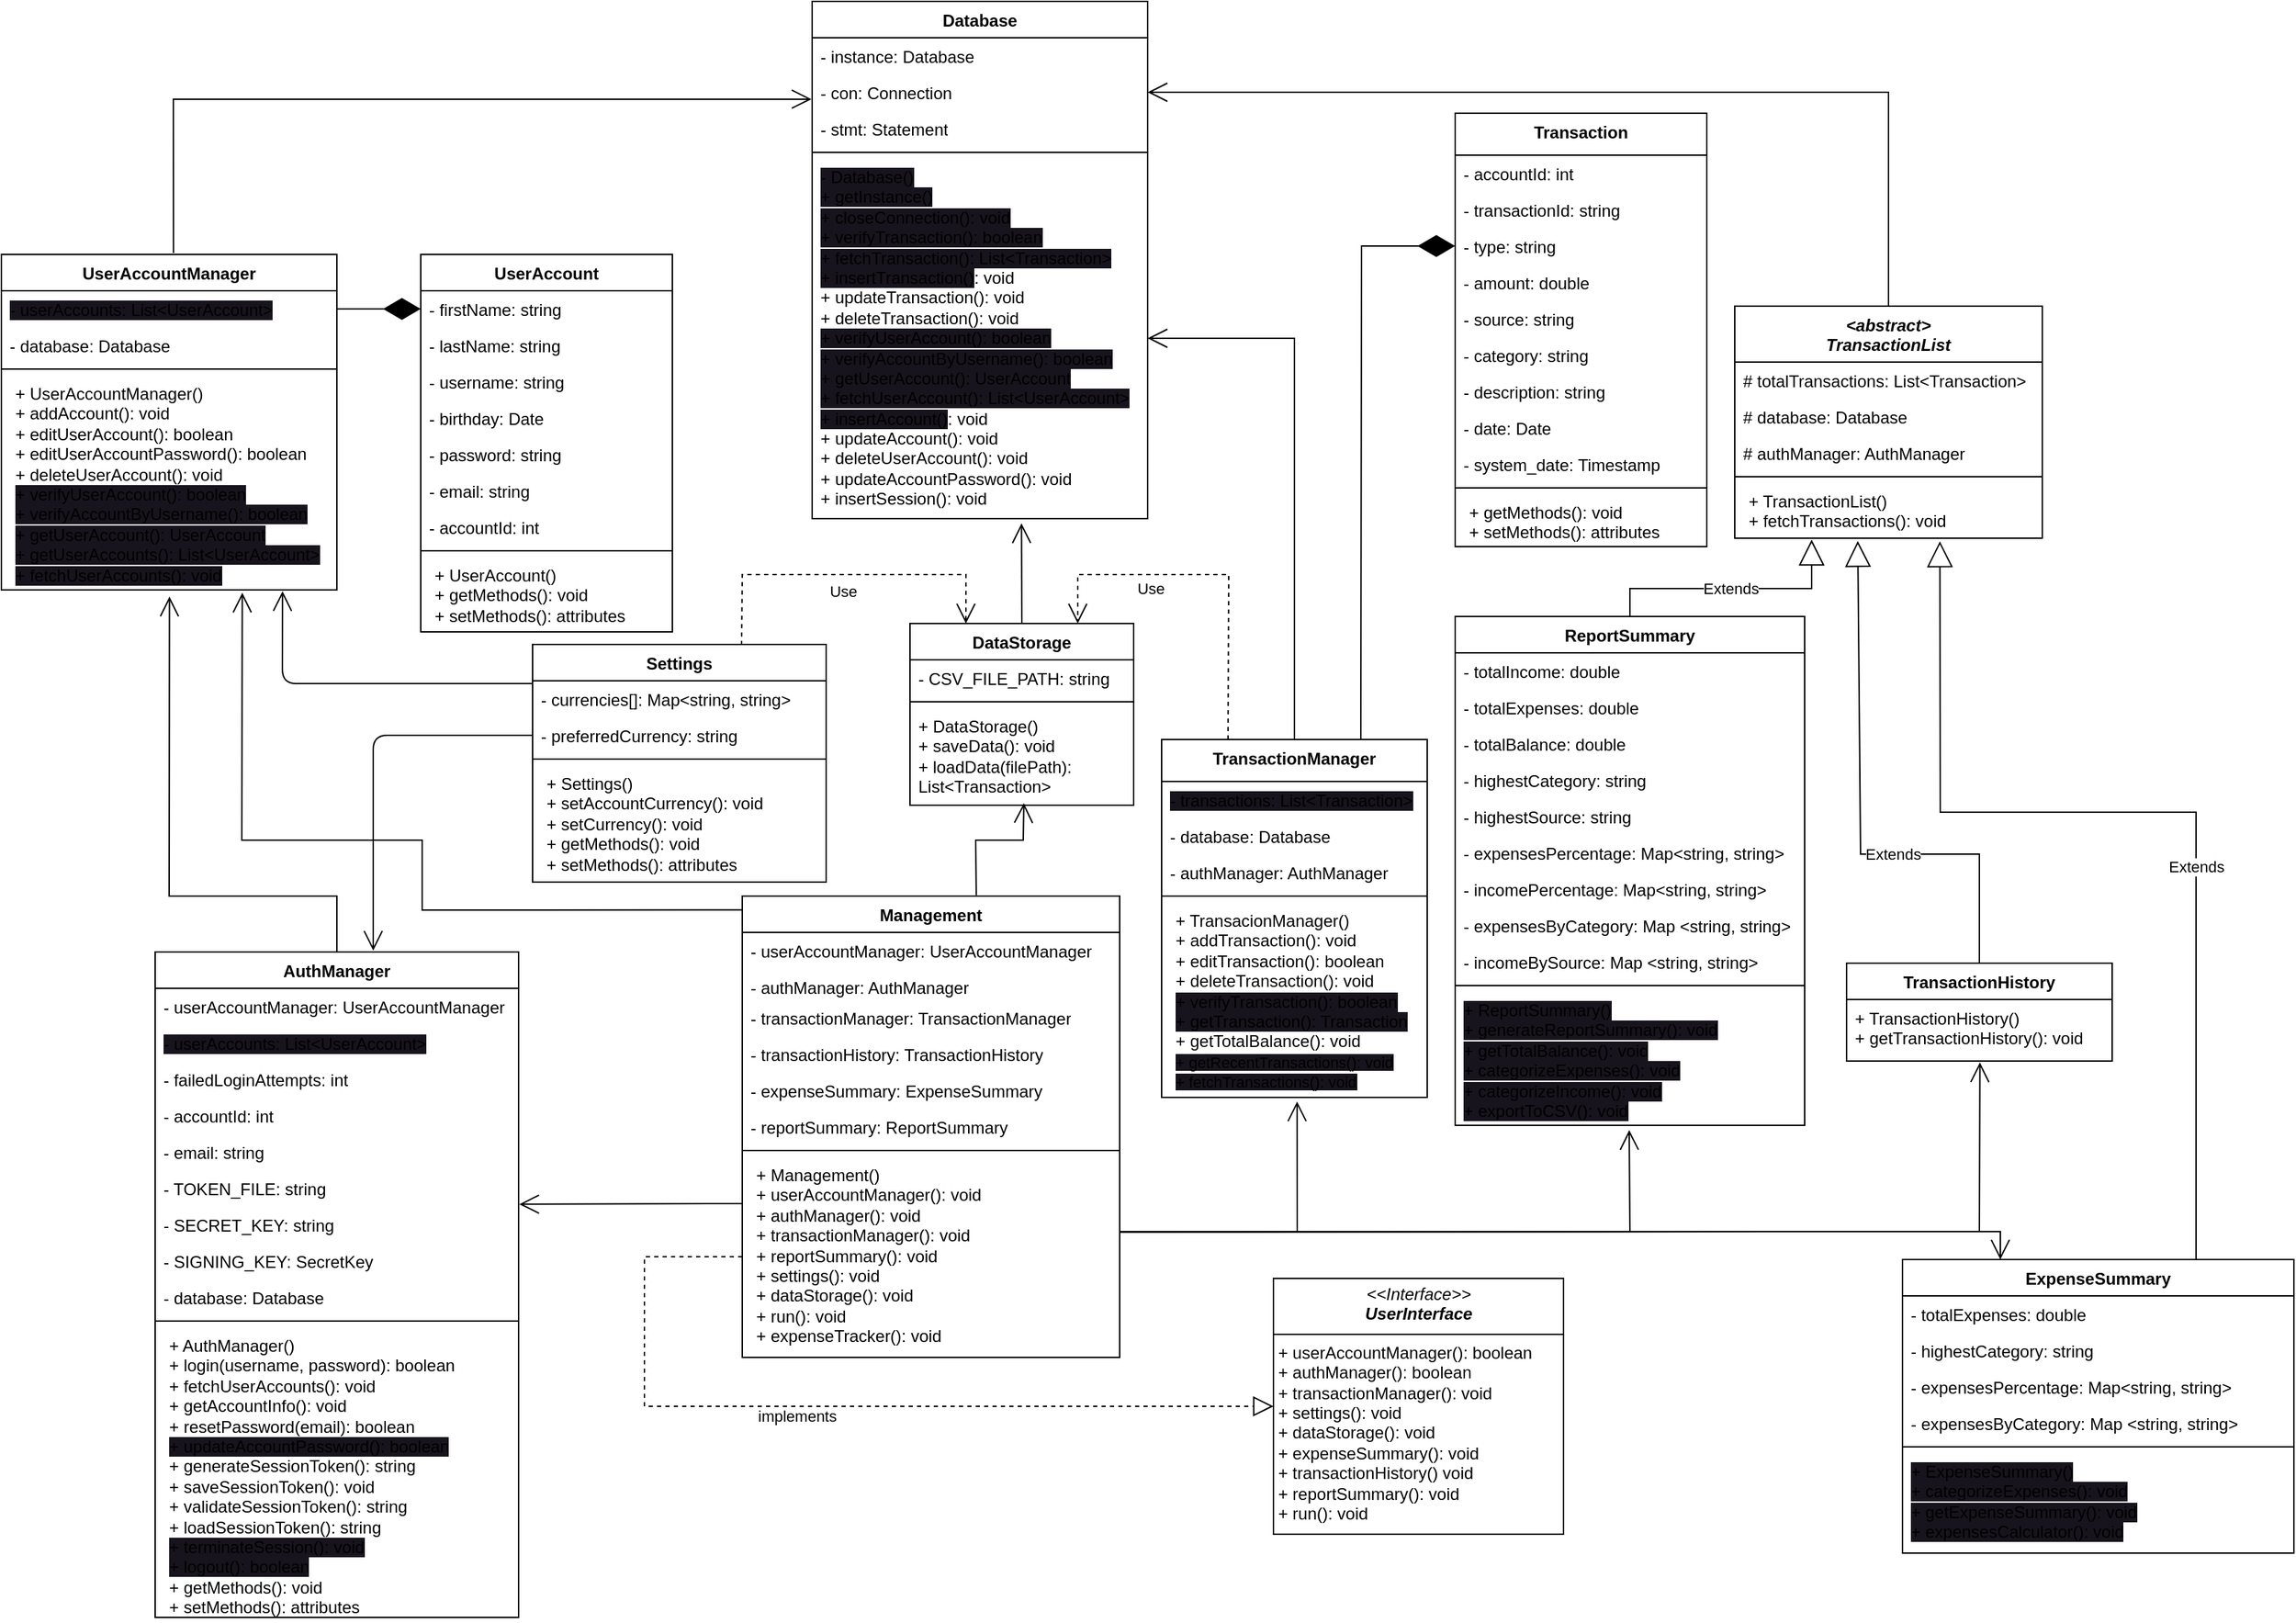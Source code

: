 <mxfile version="26.0.16">
  <diagram name="Seite-1" id="8K_qrTYEPU5q2x3TgUBe">
    <mxGraphModel dx="2026" dy="1171" grid="1" gridSize="10" guides="1" tooltips="1" connect="1" arrows="1" fold="1" page="1" pageScale="1" pageWidth="827" pageHeight="1169" math="0" shadow="0">
      <root>
        <mxCell id="0" />
        <mxCell id="1" parent="0" />
        <mxCell id="_l1rCPPvKuIJKqJEu8NT-1" value="&lt;p style=&quot;margin:0px;margin-top:4px;text-align:center;&quot;&gt;&lt;i&gt;&amp;lt;&amp;lt;Interface&amp;gt;&amp;gt;&lt;/i&gt;&lt;br&gt;&lt;b&gt;&lt;i&gt;UserInterface&lt;/i&gt;&lt;/b&gt;&lt;/p&gt;&lt;hr size=&quot;1&quot; style=&quot;border-style:solid;&quot;&gt;&lt;div&gt;&amp;nbsp;+ userAccountManager(): boolean&lt;/div&gt;&lt;div&gt;&lt;span style=&quot;background-color: initial;&quot;&gt;&amp;nbsp;+ authManager(): boolean&lt;/span&gt;&lt;/div&gt;&lt;div&gt;&amp;nbsp;+ transactionManager(): void&lt;span style=&quot;background-color: initial;&quot;&gt;&lt;br&gt;&lt;/span&gt;&lt;/div&gt;&lt;div&gt;&lt;span style=&quot;background-color: initial;&quot;&gt;&amp;nbsp;+ settings(): void&lt;/span&gt;&lt;br&gt;&lt;/div&gt;&lt;div&gt;&lt;span style=&quot;background-color: initial;&quot;&gt;&amp;nbsp;+ dataStorage(): void&lt;/span&gt;&lt;/div&gt;&lt;div&gt;&amp;nbsp;+ expenseSummary(): void&lt;/div&gt;&lt;div&gt;&amp;nbsp;+ transactionHistory() void&lt;/div&gt;&lt;div&gt;&amp;nbsp;+ reportSummary(): void&lt;/div&gt;&lt;div&gt;&lt;span style=&quot;background-color: initial;&quot;&gt;&amp;nbsp;+ run(): void&lt;/span&gt;&lt;/div&gt;" style="verticalAlign=top;align=left;overflow=fill;html=1;whiteSpace=wrap;" parent="1" vertex="1">
          <mxGeometry x="920" y="923.5" width="207.5" height="183" as="geometry" />
        </mxCell>
        <mxCell id="_l1rCPPvKuIJKqJEu8NT-87" value="ExpenseSummary" style="swimlane;fontStyle=1;align=center;verticalAlign=top;childLayout=stackLayout;horizontal=1;startSize=26;horizontalStack=0;resizeParent=1;resizeParentMax=0;resizeLast=0;collapsible=1;marginBottom=0;whiteSpace=wrap;html=1;" parent="1" vertex="1">
          <mxGeometry x="1370" y="910" width="280" height="210" as="geometry" />
        </mxCell>
        <mxCell id="tSsszTB-Zw05nYNQHJDE-29" value="- totalExpenses: double" style="text;strokeColor=none;fillColor=none;align=left;verticalAlign=top;spacingLeft=4;spacingRight=4;overflow=hidden;rotatable=0;points=[[0,0.5],[1,0.5]];portConstraint=eastwest;whiteSpace=wrap;html=1;" parent="_l1rCPPvKuIJKqJEu8NT-87" vertex="1">
          <mxGeometry y="26" width="280" height="26" as="geometry" />
        </mxCell>
        <mxCell id="mt1uuPFszQuOOz2QInVY-1" value="- highestCategory: string" style="text;strokeColor=none;fillColor=none;align=left;verticalAlign=top;spacingLeft=4;spacingRight=4;overflow=hidden;rotatable=0;points=[[0,0.5],[1,0.5]];portConstraint=eastwest;whiteSpace=wrap;html=1;" parent="_l1rCPPvKuIJKqJEu8NT-87" vertex="1">
          <mxGeometry y="52" width="280" height="26" as="geometry" />
        </mxCell>
        <mxCell id="mt1uuPFszQuOOz2QInVY-2" value="- expensesPercentage: Map&amp;lt;string, string&amp;gt;" style="text;strokeColor=none;fillColor=none;align=left;verticalAlign=top;spacingLeft=4;spacingRight=4;overflow=hidden;rotatable=0;points=[[0,0.5],[1,0.5]];portConstraint=eastwest;whiteSpace=wrap;html=1;" parent="_l1rCPPvKuIJKqJEu8NT-87" vertex="1">
          <mxGeometry y="78" width="280" height="26" as="geometry" />
        </mxCell>
        <mxCell id="mt1uuPFszQuOOz2QInVY-3" value="- expensesByCategory: Map &amp;lt;string, string&amp;gt;" style="text;strokeColor=none;fillColor=none;align=left;verticalAlign=top;spacingLeft=4;spacingRight=4;overflow=hidden;rotatable=0;points=[[0,0.5],[1,0.5]];portConstraint=eastwest;whiteSpace=wrap;html=1;" parent="_l1rCPPvKuIJKqJEu8NT-87" vertex="1">
          <mxGeometry y="104" width="280" height="26" as="geometry" />
        </mxCell>
        <mxCell id="_l1rCPPvKuIJKqJEu8NT-89" value="" style="line;strokeWidth=1;fillColor=none;align=left;verticalAlign=middle;spacingTop=-1;spacingLeft=3;spacingRight=3;rotatable=0;labelPosition=right;points=[];portConstraint=eastwest;strokeColor=inherit;" parent="_l1rCPPvKuIJKqJEu8NT-87" vertex="1">
          <mxGeometry y="130" width="280" height="8" as="geometry" />
        </mxCell>
        <mxCell id="_l1rCPPvKuIJKqJEu8NT-90" value="&lt;div&gt;&lt;span style=&quot;text-align: center; text-wrap: nowrap; background-color: rgb(24, 20, 29);&quot;&gt;&lt;font style=&quot;font-size: 12px;&quot;&gt;+ ExpenseSummary()&lt;/font&gt;&lt;/span&gt;&lt;/div&gt;&lt;div&gt;&lt;span style=&quot;text-align: center; text-wrap: nowrap; background-color: rgb(24, 20, 29);&quot;&gt;&lt;font style=&quot;font-size: 12px;&quot;&gt;+ categorizeExpenses(): void&lt;/font&gt;&lt;/span&gt;&lt;/div&gt;&lt;span style=&quot;text-align: center; text-wrap: nowrap; background-color: rgb(24, 20, 29);&quot;&gt;&lt;font style=&quot;font-size: 12px;&quot;&gt;+ getExpenseSummary(): void&lt;/font&gt;&lt;/span&gt;&lt;div&gt;&lt;span style=&quot;text-align: center; text-wrap: nowrap; background-color: rgb(24, 20, 29);&quot;&gt;&lt;font style=&quot;font-size: 12px;&quot;&gt;+ expensesCalculator(): void&lt;/font&gt;&lt;/span&gt;&lt;/div&gt;" style="text;strokeColor=none;fillColor=none;align=left;verticalAlign=top;spacingLeft=4;spacingRight=4;overflow=hidden;rotatable=0;points=[[0,0.5],[1,0.5]];portConstraint=eastwest;whiteSpace=wrap;html=1;" parent="_l1rCPPvKuIJKqJEu8NT-87" vertex="1">
          <mxGeometry y="138" width="280" height="72" as="geometry" />
        </mxCell>
        <mxCell id="_l1rCPPvKuIJKqJEu8NT-95" value="TransactionHistory" style="swimlane;fontStyle=1;align=center;verticalAlign=top;childLayout=stackLayout;horizontal=1;startSize=26;horizontalStack=0;resizeParent=1;resizeParentMax=0;resizeLast=0;collapsible=1;marginBottom=0;whiteSpace=wrap;html=1;" parent="1" vertex="1">
          <mxGeometry x="1330" y="698" width="190" height="70" as="geometry" />
        </mxCell>
        <mxCell id="_l1rCPPvKuIJKqJEu8NT-98" value="&lt;div&gt;+ TransactionHistory()&lt;/div&gt;+ getTransactionHistory(): void" style="text;strokeColor=none;fillColor=none;align=left;verticalAlign=top;spacingLeft=4;spacingRight=4;overflow=hidden;rotatable=0;points=[[0,0.5],[1,0.5]];portConstraint=eastwest;whiteSpace=wrap;html=1;" parent="_l1rCPPvKuIJKqJEu8NT-95" vertex="1">
          <mxGeometry y="26" width="190" height="44" as="geometry" />
        </mxCell>
        <mxCell id="_l1rCPPvKuIJKqJEu8NT-99" value="ReportSummary" style="swimlane;fontStyle=1;align=center;verticalAlign=top;childLayout=stackLayout;horizontal=1;startSize=26;horizontalStack=0;resizeParent=1;resizeParentMax=0;resizeLast=0;collapsible=1;marginBottom=0;whiteSpace=wrap;html=1;" parent="1" vertex="1">
          <mxGeometry x="1050" y="450" width="250" height="364" as="geometry" />
        </mxCell>
        <mxCell id="tSsszTB-Zw05nYNQHJDE-30" value="- totalIncome: double" style="text;strokeColor=none;fillColor=none;align=left;verticalAlign=top;spacingLeft=4;spacingRight=4;overflow=hidden;rotatable=0;points=[[0,0.5],[1,0.5]];portConstraint=eastwest;whiteSpace=wrap;html=1;" parent="_l1rCPPvKuIJKqJEu8NT-99" vertex="1">
          <mxGeometry y="26" width="250" height="26" as="geometry" />
        </mxCell>
        <mxCell id="tSsszTB-Zw05nYNQHJDE-31" value="- totalExpenses: double" style="text;strokeColor=none;fillColor=none;align=left;verticalAlign=top;spacingLeft=4;spacingRight=4;overflow=hidden;rotatable=0;points=[[0,0.5],[1,0.5]];portConstraint=eastwest;whiteSpace=wrap;html=1;" parent="_l1rCPPvKuIJKqJEu8NT-99" vertex="1">
          <mxGeometry y="52" width="250" height="26" as="geometry" />
        </mxCell>
        <mxCell id="1YyrAin1zv4BjqRYYmEW-5" value="- totalBalance: double" style="text;strokeColor=none;fillColor=none;align=left;verticalAlign=top;spacingLeft=4;spacingRight=4;overflow=hidden;rotatable=0;points=[[0,0.5],[1,0.5]];portConstraint=eastwest;whiteSpace=wrap;html=1;" parent="_l1rCPPvKuIJKqJEu8NT-99" vertex="1">
          <mxGeometry y="78" width="250" height="26" as="geometry" />
        </mxCell>
        <mxCell id="1YyrAin1zv4BjqRYYmEW-2" value="- highestCategory: string" style="text;strokeColor=none;fillColor=none;align=left;verticalAlign=top;spacingLeft=4;spacingRight=4;overflow=hidden;rotatable=0;points=[[0,0.5],[1,0.5]];portConstraint=eastwest;whiteSpace=wrap;html=1;" parent="_l1rCPPvKuIJKqJEu8NT-99" vertex="1">
          <mxGeometry y="104" width="250" height="26" as="geometry" />
        </mxCell>
        <mxCell id="veD-F8gHTbL__xjpdQbw-1" value="- highestSource: string" style="text;strokeColor=none;fillColor=none;align=left;verticalAlign=top;spacingLeft=4;spacingRight=4;overflow=hidden;rotatable=0;points=[[0,0.5],[1,0.5]];portConstraint=eastwest;whiteSpace=wrap;html=1;" parent="_l1rCPPvKuIJKqJEu8NT-99" vertex="1">
          <mxGeometry y="130" width="250" height="26" as="geometry" />
        </mxCell>
        <mxCell id="1YyrAin1zv4BjqRYYmEW-3" value="- expensesPercentage: Map&amp;lt;string, string&amp;gt;" style="text;strokeColor=none;fillColor=none;align=left;verticalAlign=top;spacingLeft=4;spacingRight=4;overflow=hidden;rotatable=0;points=[[0,0.5],[1,0.5]];portConstraint=eastwest;whiteSpace=wrap;html=1;" parent="_l1rCPPvKuIJKqJEu8NT-99" vertex="1">
          <mxGeometry y="156" width="250" height="26" as="geometry" />
        </mxCell>
        <mxCell id="veD-F8gHTbL__xjpdQbw-3" value="- incomePercentage: Map&amp;lt;string, string&amp;gt;" style="text;strokeColor=none;fillColor=none;align=left;verticalAlign=top;spacingLeft=4;spacingRight=4;overflow=hidden;rotatable=0;points=[[0,0.5],[1,0.5]];portConstraint=eastwest;whiteSpace=wrap;html=1;" parent="_l1rCPPvKuIJKqJEu8NT-99" vertex="1">
          <mxGeometry y="182" width="250" height="26" as="geometry" />
        </mxCell>
        <mxCell id="1YyrAin1zv4BjqRYYmEW-1" value="- expensesByCategory: Map &amp;lt;string, string&amp;gt;" style="text;strokeColor=none;fillColor=none;align=left;verticalAlign=top;spacingLeft=4;spacingRight=4;overflow=hidden;rotatable=0;points=[[0,0.5],[1,0.5]];portConstraint=eastwest;whiteSpace=wrap;html=1;" parent="_l1rCPPvKuIJKqJEu8NT-99" vertex="1">
          <mxGeometry y="208" width="250" height="26" as="geometry" />
        </mxCell>
        <mxCell id="veD-F8gHTbL__xjpdQbw-4" value="- incomeBySource: Map &amp;lt;string, string&amp;gt;" style="text;strokeColor=none;fillColor=none;align=left;verticalAlign=top;spacingLeft=4;spacingRight=4;overflow=hidden;rotatable=0;points=[[0,0.5],[1,0.5]];portConstraint=eastwest;whiteSpace=wrap;html=1;" parent="_l1rCPPvKuIJKqJEu8NT-99" vertex="1">
          <mxGeometry y="234" width="250" height="26" as="geometry" />
        </mxCell>
        <mxCell id="_l1rCPPvKuIJKqJEu8NT-101" value="" style="line;strokeWidth=1;fillColor=none;align=left;verticalAlign=middle;spacingTop=-1;spacingLeft=3;spacingRight=3;rotatable=0;labelPosition=right;points=[];portConstraint=eastwest;strokeColor=inherit;" parent="_l1rCPPvKuIJKqJEu8NT-99" vertex="1">
          <mxGeometry y="260" width="250" height="8" as="geometry" />
        </mxCell>
        <mxCell id="_l1rCPPvKuIJKqJEu8NT-102" value="&lt;div&gt;&lt;span style=&quot;text-align: center; text-wrap: nowrap; background-color: rgb(24, 20, 29);&quot;&gt;&lt;font style=&quot;font-size: 12px;&quot;&gt;+ ReportSummary()&lt;/font&gt;&lt;/span&gt;&lt;/div&gt;&lt;div&gt;&lt;span style=&quot;text-align: center; text-wrap: nowrap; background-color: rgb(24, 20, 29);&quot;&gt;&lt;font style=&quot;font-size: 12px;&quot;&gt;+ generateReportSummary(): void&lt;/font&gt;&lt;/span&gt;&lt;/div&gt;&lt;div&gt;&lt;span style=&quot;text-align: center; text-wrap: nowrap; background-color: rgb(24, 20, 29);&quot;&gt;&lt;font style=&quot;font-size: 12px;&quot;&gt;+ getTotalBalance(): void&lt;/font&gt;&lt;/span&gt;&lt;/div&gt;&lt;div&gt;&lt;span style=&quot;text-align: center; text-wrap: nowrap; background-color: rgb(24, 20, 29);&quot;&gt;&lt;font style=&quot;font-size: 12px;&quot;&gt;+ categorizeExpenses(): void&lt;/font&gt;&lt;/span&gt;&lt;/div&gt;&lt;div&gt;&lt;span style=&quot;text-align: center; text-wrap: nowrap; background-color: rgb(24, 20, 29);&quot;&gt;+ categorizeIncome(): void&lt;/span&gt;&lt;span style=&quot;text-align: center; text-wrap: nowrap; background-color: rgb(24, 20, 29);&quot;&gt;&lt;font style=&quot;font-size: 12px;&quot;&gt;&lt;br&gt;&lt;/font&gt;&lt;/span&gt;&lt;/div&gt;&lt;div&gt;&lt;span style=&quot;text-align: center; text-wrap: nowrap; background-color: rgb(24, 20, 29);&quot;&gt;+ exportToCSV(): void&lt;/span&gt;&lt;/div&gt;" style="text;strokeColor=none;fillColor=none;align=left;verticalAlign=top;spacingLeft=4;spacingRight=4;overflow=hidden;rotatable=0;points=[[0,0.5],[1,0.5]];portConstraint=eastwest;whiteSpace=wrap;html=1;" parent="_l1rCPPvKuIJKqJEu8NT-99" vertex="1">
          <mxGeometry y="268" width="250" height="96" as="geometry" />
        </mxCell>
        <mxCell id="z031N11Bq6jgAGXRoNra-11" value="Settings" style="swimlane;fontStyle=1;align=center;verticalAlign=top;childLayout=stackLayout;horizontal=1;startSize=26;horizontalStack=0;resizeParent=1;resizeParentMax=0;resizeLast=0;collapsible=1;marginBottom=0;whiteSpace=wrap;html=1;" parent="1" vertex="1">
          <mxGeometry x="390" y="470" width="210" height="170" as="geometry" />
        </mxCell>
        <mxCell id="z031N11Bq6jgAGXRoNra-12" value="- currencies[]: Map&amp;lt;string, string&amp;gt;" style="text;strokeColor=none;fillColor=none;align=left;verticalAlign=top;spacingLeft=4;spacingRight=4;overflow=hidden;rotatable=0;points=[[0,0.5],[1,0.5]];portConstraint=eastwest;whiteSpace=wrap;html=1;" parent="z031N11Bq6jgAGXRoNra-11" vertex="1">
          <mxGeometry y="26" width="210" height="26" as="geometry" />
        </mxCell>
        <mxCell id="tSsszTB-Zw05nYNQHJDE-9" value="- preferredCurrency: string" style="text;strokeColor=none;fillColor=none;align=left;verticalAlign=top;spacingLeft=4;spacingRight=4;overflow=hidden;rotatable=0;points=[[0,0.5],[1,0.5]];portConstraint=eastwest;whiteSpace=wrap;html=1;" parent="z031N11Bq6jgAGXRoNra-11" vertex="1">
          <mxGeometry y="52" width="210" height="26" as="geometry" />
        </mxCell>
        <mxCell id="z031N11Bq6jgAGXRoNra-13" value="" style="line;strokeWidth=1;fillColor=none;align=left;verticalAlign=middle;spacingTop=-1;spacingLeft=3;spacingRight=3;rotatable=0;labelPosition=right;points=[];portConstraint=eastwest;strokeColor=inherit;" parent="z031N11Bq6jgAGXRoNra-11" vertex="1">
          <mxGeometry y="78" width="210" height="8" as="geometry" />
        </mxCell>
        <mxCell id="z031N11Bq6jgAGXRoNra-14" value="&lt;p style=&quot;margin: 0px 0px 0px 4px;&quot;&gt;+ Settings()&lt;/p&gt;&lt;p style=&quot;margin: 0px 0px 0px 4px;&quot;&gt;+ setAccountCurrency(): void&lt;/p&gt;&lt;p style=&quot;margin: 0px 0px 0px 4px;&quot;&gt;+ setCurrency(): void&lt;/p&gt;&lt;p style=&quot;margin: 0px 0px 0px 4px;&quot;&gt;+ getMethods(&lt;span style=&quot;background-color: initial;&quot;&gt;): void&lt;/span&gt;&lt;/p&gt;&lt;p style=&quot;margin: 0px 0px 0px 4px;&quot;&gt;&lt;span style=&quot;background-color: initial;&quot;&gt;+ setMethods(): attributes&lt;/span&gt;&lt;/p&gt;" style="text;strokeColor=none;fillColor=none;align=left;verticalAlign=top;spacingLeft=4;spacingRight=4;overflow=hidden;rotatable=0;points=[[0,0.5],[1,0.5]];portConstraint=eastwest;whiteSpace=wrap;html=1;" parent="z031N11Bq6jgAGXRoNra-11" vertex="1">
          <mxGeometry y="86" width="210" height="84" as="geometry" />
        </mxCell>
        <mxCell id="z031N11Bq6jgAGXRoNra-19" value="&lt;div&gt;&lt;span style=&quot;background-color: initial;&quot;&gt;TransactionManager&lt;/span&gt;&lt;br&gt;&lt;/div&gt;" style="swimlane;fontStyle=1;align=center;verticalAlign=top;childLayout=stackLayout;horizontal=1;startSize=30;horizontalStack=0;resizeParent=1;resizeParentMax=0;resizeLast=0;collapsible=1;marginBottom=0;whiteSpace=wrap;html=1;" parent="1" vertex="1">
          <mxGeometry x="840" y="538" width="190" height="256" as="geometry" />
        </mxCell>
        <mxCell id="z031N11Bq6jgAGXRoNra-20" value="&lt;div&gt;&lt;span style=&quot;text-align: center; text-wrap: nowrap; background-color: rgb(24, 20, 29);&quot;&gt;- transactions: List&amp;lt;Transaction&amp;gt;&lt;/span&gt;&lt;/div&gt;&lt;div&gt;&lt;span style=&quot;text-align: center; text-wrap: nowrap; background-color: rgb(24, 20, 29);&quot;&gt;&lt;br&gt;&lt;/span&gt;&lt;/div&gt;&lt;div&gt;&lt;/div&gt;" style="text;strokeColor=none;fillColor=none;align=left;verticalAlign=top;spacingLeft=4;spacingRight=4;overflow=hidden;rotatable=0;points=[[0,0.5],[1,0.5]];portConstraint=eastwest;whiteSpace=wrap;html=1;" parent="z031N11Bq6jgAGXRoNra-19" vertex="1">
          <mxGeometry y="30" width="190" height="26" as="geometry" />
        </mxCell>
        <mxCell id="-g-TPnmpKA_GPxpFTXeJ-6" value="- database: Database" style="text;strokeColor=none;fillColor=none;align=left;verticalAlign=top;spacingLeft=4;spacingRight=4;overflow=hidden;rotatable=0;points=[[0,0.5],[1,0.5]];portConstraint=eastwest;whiteSpace=wrap;html=1;" parent="z031N11Bq6jgAGXRoNra-19" vertex="1">
          <mxGeometry y="56" width="190" height="26" as="geometry" />
        </mxCell>
        <mxCell id="a6m1evGmi5l3W6-6Lu3d-1" value="- authManager: AuthManager" style="text;strokeColor=none;fillColor=none;align=left;verticalAlign=top;spacingLeft=4;spacingRight=4;overflow=hidden;rotatable=0;points=[[0,0.5],[1,0.5]];portConstraint=eastwest;whiteSpace=wrap;html=1;" parent="z031N11Bq6jgAGXRoNra-19" vertex="1">
          <mxGeometry y="82" width="190" height="26" as="geometry" />
        </mxCell>
        <mxCell id="z031N11Bq6jgAGXRoNra-24" value="" style="line;strokeWidth=1;fillColor=none;align=left;verticalAlign=middle;spacingTop=-1;spacingLeft=3;spacingRight=3;rotatable=0;labelPosition=right;points=[];portConstraint=eastwest;strokeColor=inherit;" parent="z031N11Bq6jgAGXRoNra-19" vertex="1">
          <mxGeometry y="108" width="190" height="8" as="geometry" />
        </mxCell>
        <mxCell id="z031N11Bq6jgAGXRoNra-25" value="&lt;p style=&quot;margin: 0px 0px 0px 4px;&quot;&gt;+ TransacionManager()&lt;/p&gt;&lt;p style=&quot;margin: 0px 0px 0px 4px;&quot;&gt;+ addTransaction(&lt;span style=&quot;background-color: initial;&quot;&gt;): void&lt;/span&gt;&lt;/p&gt;&lt;p style=&quot;margin: 0px 0px 0px 4px;&quot;&gt;&lt;span style=&quot;background-color: initial;&quot;&gt;+ editTransaction(): boolean&lt;/span&gt;&lt;/p&gt;&lt;div&gt;&lt;p style=&quot;margin: 0px 0px 0px 4px;&quot;&gt;+ deleteTransaction(): void&lt;/p&gt;&lt;p style=&quot;margin: 0px 0px 0px 4px;&quot;&gt;&lt;span style=&quot;background-color: rgb(24, 20, 29); text-align: center; text-wrap: nowrap;&quot;&gt;+ verifyTransaction(): boolean&lt;/span&gt;&lt;/p&gt;&lt;p style=&quot;margin: 0px 0px 0px 4px;&quot;&gt;&lt;span style=&quot;background-color: rgb(24, 20, 29); text-align: center; text-wrap: nowrap;&quot;&gt;+ getTransaction(): Transaction&lt;/span&gt;&lt;/p&gt;&lt;p style=&quot;margin: 0px 0px 0px 4px;&quot;&gt;+ getTotalBalance(): void&lt;/p&gt;&lt;p style=&quot;margin: 0px 0px 0px 4px;&quot;&gt;&lt;span style=&quot;background-color: rgb(24, 20, 29); font-size: 11px; text-align: center; text-wrap: nowrap;&quot;&gt;+ getRecentTransactions(): void&lt;/span&gt;&lt;/p&gt;&lt;p style=&quot;margin: 0px 0px 0px 4px;&quot;&gt;&lt;span style=&quot;background-color: rgb(24, 20, 29); font-size: 11px; text-align: center; text-wrap: nowrap;&quot;&gt;+ fetchTransactions(): void&lt;/span&gt;&lt;/p&gt;&lt;/div&gt;" style="text;strokeColor=none;fillColor=none;align=left;verticalAlign=top;spacingLeft=4;spacingRight=4;overflow=hidden;rotatable=0;points=[[0,0.5],[1,0.5]];portConstraint=eastwest;whiteSpace=wrap;html=1;" parent="z031N11Bq6jgAGXRoNra-19" vertex="1">
          <mxGeometry y="116" width="190" height="140" as="geometry" />
        </mxCell>
        <mxCell id="C8-yYndTRifIOpUNYZ5G-10" value="UserAccountManager" style="swimlane;fontStyle=1;align=center;verticalAlign=top;childLayout=stackLayout;horizontal=1;startSize=26;horizontalStack=0;resizeParent=1;resizeParentMax=0;resizeLast=0;collapsible=1;marginBottom=0;whiteSpace=wrap;html=1;" parent="1" vertex="1">
          <mxGeometry x="10" y="191" width="240" height="240" as="geometry" />
        </mxCell>
        <mxCell id="2iU1RvOuaXEo3gu4XbIr-5" value="&lt;div&gt;&lt;span style=&quot;text-align: center; text-wrap: nowrap; background-color: rgb(24, 20, 29);&quot;&gt;- userAccounts: List&amp;lt;UserAccount&amp;gt;&lt;/span&gt;&lt;/div&gt;&lt;div&gt;&lt;span style=&quot;text-align: center; text-wrap: nowrap; background-color: rgb(24, 20, 29);&quot;&gt;&lt;br&gt;&lt;/span&gt;&lt;/div&gt;&lt;div&gt;&lt;/div&gt;" style="text;strokeColor=none;fillColor=none;align=left;verticalAlign=top;spacingLeft=4;spacingRight=4;overflow=hidden;rotatable=0;points=[[0,0.5],[1,0.5]];portConstraint=eastwest;whiteSpace=wrap;html=1;" parent="C8-yYndTRifIOpUNYZ5G-10" vertex="1">
          <mxGeometry y="26" width="240" height="26" as="geometry" />
        </mxCell>
        <mxCell id="2iU1RvOuaXEo3gu4XbIr-6" value="- database: Database" style="text;strokeColor=none;fillColor=none;align=left;verticalAlign=top;spacingLeft=4;spacingRight=4;overflow=hidden;rotatable=0;points=[[0,0.5],[1,0.5]];portConstraint=eastwest;whiteSpace=wrap;html=1;" parent="C8-yYndTRifIOpUNYZ5G-10" vertex="1">
          <mxGeometry y="52" width="240" height="26" as="geometry" />
        </mxCell>
        <mxCell id="C8-yYndTRifIOpUNYZ5G-12" value="" style="line;strokeWidth=1;fillColor=none;align=left;verticalAlign=middle;spacingTop=-1;spacingLeft=3;spacingRight=3;rotatable=0;labelPosition=right;points=[];portConstraint=eastwest;strokeColor=inherit;" parent="C8-yYndTRifIOpUNYZ5G-10" vertex="1">
          <mxGeometry y="78" width="240" height="8" as="geometry" />
        </mxCell>
        <mxCell id="C8-yYndTRifIOpUNYZ5G-13" value="&lt;p style=&quot;margin: 0px 0px 0px 4px;&quot;&gt;+ UserAccountManager()&lt;/p&gt;&lt;p style=&quot;margin: 0px 0px 0px 4px;&quot;&gt;+ addAccount(&lt;span style=&quot;background-color: initial;&quot;&gt;): void&lt;/span&gt;&lt;/p&gt;&lt;p style=&quot;margin: 0px 0px 0px 4px;&quot;&gt;&lt;span style=&quot;background-color: initial;&quot;&gt;+ editUserAccount(): boolean&lt;/span&gt;&lt;/p&gt;&lt;p style=&quot;margin: 0px 0px 0px 4px;&quot;&gt;&lt;span style=&quot;background-color: initial;&quot;&gt;+ editUserAccountPassword(): boolean&lt;/span&gt;&lt;/p&gt;&lt;div&gt;&lt;p style=&quot;margin: 0px 0px 0px 4px;&quot;&gt;+ deleteUserAccount(): void&lt;/p&gt;&lt;p style=&quot;margin: 0px 0px 0px 4px;&quot;&gt;&lt;span style=&quot;background-color: rgb(24, 20, 29); text-align: center; text-wrap: nowrap;&quot;&gt;+ verifyUserAccount(): boolean&lt;/span&gt;&lt;/p&gt;&lt;p style=&quot;margin: 0px 0px 0px 4px;&quot;&gt;&lt;span style=&quot;background-color: rgb(24, 20, 29); text-align: center; text-wrap: nowrap;&quot;&gt;+ verifyAccountByUsername(): boolean&lt;/span&gt;&lt;/p&gt;&lt;p style=&quot;margin: 0px 0px 0px 4px;&quot;&gt;&lt;span style=&quot;background-color: rgb(24, 20, 29); text-align: center; text-wrap: nowrap;&quot;&gt;+ getUserAccount():&amp;nbsp;&lt;/span&gt;&lt;span style=&quot;background-color: rgb(24, 20, 29); text-align: center; text-wrap: nowrap;&quot;&gt;UserAccount&lt;/span&gt;&lt;/p&gt;&lt;p style=&quot;margin: 0px 0px 0px 4px;&quot;&gt;&lt;span style=&quot;background-color: rgb(24, 20, 29); text-align: center; text-wrap: nowrap;&quot;&gt;+ getUserAccounts():&amp;nbsp;&lt;/span&gt;&lt;span style=&quot;background-color: rgb(24, 20, 29); text-align: center; text-wrap: nowrap;&quot;&gt;List&amp;lt;UserAccount&amp;gt;&lt;/span&gt;&lt;/p&gt;&lt;p style=&quot;margin: 0px 0px 0px 4px;&quot;&gt;&lt;span style=&quot;background-color: rgb(24, 20, 29); text-align: center; text-wrap: nowrap;&quot;&gt;+ fetchUserAccounts(): void&lt;/span&gt;&lt;/p&gt;&lt;p style=&quot;margin: 0px 0px 0px 4px;&quot;&gt;&lt;span style=&quot;background-color: rgb(24, 20, 29); text-align: center; text-wrap: nowrap;&quot;&gt;&lt;br&gt;&lt;/span&gt;&lt;/p&gt;&lt;/div&gt;" style="text;strokeColor=none;fillColor=none;align=left;verticalAlign=top;spacingLeft=4;spacingRight=4;overflow=hidden;rotatable=0;points=[[0,0.5],[1,0.5]];portConstraint=eastwest;whiteSpace=wrap;html=1;" parent="C8-yYndTRifIOpUNYZ5G-10" vertex="1">
          <mxGeometry y="86" width="240" height="154" as="geometry" />
        </mxCell>
        <mxCell id="C8-yYndTRifIOpUNYZ5G-30" value="Database" style="swimlane;fontStyle=1;align=center;verticalAlign=top;childLayout=stackLayout;horizontal=1;startSize=26;horizontalStack=0;resizeParent=1;resizeParentMax=0;resizeLast=0;collapsible=1;marginBottom=0;whiteSpace=wrap;html=1;" parent="1" vertex="1">
          <mxGeometry x="590" y="10" width="240" height="370" as="geometry" />
        </mxCell>
        <mxCell id="C8-yYndTRifIOpUNYZ5G-35" value="- instance: Database" style="text;strokeColor=none;fillColor=none;align=left;verticalAlign=top;spacingLeft=4;spacingRight=4;overflow=hidden;rotatable=0;points=[[0,0.5],[1,0.5]];portConstraint=eastwest;whiteSpace=wrap;html=1;" parent="C8-yYndTRifIOpUNYZ5G-30" vertex="1">
          <mxGeometry y="26" width="240" height="26" as="geometry" />
        </mxCell>
        <mxCell id="C8-yYndTRifIOpUNYZ5G-36" value="- con: Connection" style="text;strokeColor=none;fillColor=none;align=left;verticalAlign=top;spacingLeft=4;spacingRight=4;overflow=hidden;rotatable=0;points=[[0,0.5],[1,0.5]];portConstraint=eastwest;whiteSpace=wrap;html=1;" parent="C8-yYndTRifIOpUNYZ5G-30" vertex="1">
          <mxGeometry y="52" width="240" height="26" as="geometry" />
        </mxCell>
        <mxCell id="-g-TPnmpKA_GPxpFTXeJ-3" value="- stmt: Statement" style="text;strokeColor=none;fillColor=none;align=left;verticalAlign=top;spacingLeft=4;spacingRight=4;overflow=hidden;rotatable=0;points=[[0,0.5],[1,0.5]];portConstraint=eastwest;whiteSpace=wrap;html=1;" parent="C8-yYndTRifIOpUNYZ5G-30" vertex="1">
          <mxGeometry y="78" width="240" height="26" as="geometry" />
        </mxCell>
        <mxCell id="C8-yYndTRifIOpUNYZ5G-37" value="" style="line;strokeWidth=1;fillColor=none;align=left;verticalAlign=middle;spacingTop=-1;spacingLeft=3;spacingRight=3;rotatable=0;labelPosition=right;points=[];portConstraint=eastwest;strokeColor=inherit;" parent="C8-yYndTRifIOpUNYZ5G-30" vertex="1">
          <mxGeometry y="104" width="240" height="8" as="geometry" />
        </mxCell>
        <mxCell id="C8-yYndTRifIOpUNYZ5G-38" value="&lt;div&gt;&lt;span style=&quot;text-align: center; text-wrap: nowrap; background-color: rgb(24, 20, 29);&quot;&gt;&lt;font style=&quot;font-size: 12px;&quot;&gt;- Database()&lt;/font&gt;&lt;/span&gt;&lt;/div&gt;&lt;div&gt;&lt;span style=&quot;text-align: center; text-wrap: nowrap; background-color: rgb(24, 20, 29);&quot;&gt;&lt;font style=&quot;font-size: 12px;&quot;&gt;+ getInstance()&lt;/font&gt;&lt;/span&gt;&lt;/div&gt;&lt;div&gt;&lt;span style=&quot;text-align: center; text-wrap: nowrap; background-color: rgb(24, 20, 29);&quot;&gt;&lt;font style=&quot;font-size: 12px;&quot;&gt;+ closeConnection(): void&lt;/font&gt;&lt;/span&gt;&lt;/div&gt;&lt;div&gt;&lt;span style=&quot;text-align: center; text-wrap: nowrap; background-color: rgb(24, 20, 29);&quot;&gt;&lt;font style=&quot;font-size: 12px;&quot;&gt;+ verifyTransaction(): boolean&lt;/font&gt;&lt;/span&gt;&lt;/div&gt;&lt;div&gt;&lt;span style=&quot;background-color: rgb(24, 20, 29); text-align: center; text-wrap: nowrap;&quot;&gt;+ fetchTransaction(): List&amp;lt;Transaction&amp;gt;&lt;/span&gt;&lt;br&gt;&lt;/div&gt;&lt;div&gt;&lt;div&gt;&lt;font style=&quot;font-size: 12px;&quot;&gt;&lt;span style=&quot;text-wrap: nowrap; text-align: center; background-color: rgb(24, 20, 29);&quot;&gt;+ insertTransaction()&lt;/span&gt;: void&lt;/font&gt;&lt;/div&gt;&lt;div&gt;&lt;span style=&quot;background-color: initial;&quot;&gt;+ updateTransaction(): void&lt;/span&gt;&lt;/div&gt;&lt;div&gt;+ deleteTransaction(): void&lt;/div&gt;&lt;div&gt;&lt;span style=&quot;background-color: rgb(24, 20, 29); text-align: center; text-wrap: nowrap;&quot;&gt;+ verifyUserAccount(): boolean&lt;/span&gt;&lt;/div&gt;&lt;/div&gt;&lt;div&gt;&lt;div&gt;&lt;span style=&quot;background-color: rgb(24, 20, 29); text-align: center; text-wrap: nowrap;&quot;&gt;+ verifyAccountByUsername(): boolean&lt;/span&gt;&lt;/div&gt;&lt;/div&gt;&lt;div&gt;&lt;span style=&quot;text-align: center; text-wrap: nowrap; background-color: rgb(24, 20, 29);&quot;&gt;+ getUserAccount():&amp;nbsp;&lt;/span&gt;&lt;span style=&quot;background-color: rgb(24, 20, 29); text-align: center; text-wrap: nowrap;&quot;&gt;UserAccount&lt;/span&gt;&lt;/div&gt;&lt;div&gt;&lt;span style=&quot;text-align: center; text-wrap: nowrap; background-color: rgb(24, 20, 29);&quot;&gt;+ fetchUserAccount(): List&amp;lt;UserAccount&amp;gt;&lt;/span&gt;&lt;span style=&quot;text-align: center; text-wrap: nowrap; background-color: rgb(24, 20, 29);&quot;&gt;&lt;br&gt;&lt;/span&gt;&lt;/div&gt;&lt;div&gt;&lt;span style=&quot;text-wrap: nowrap; text-align: center; background-color: rgb(24, 20, 29);&quot;&gt;+ insertAccount()&lt;/span&gt;&lt;span style=&quot;background-color: initial;&quot;&gt;: void&lt;/span&gt;&lt;/div&gt;&lt;div&gt;&lt;span style=&quot;background-color: initial;&quot;&gt;+ updateAccount(): void&lt;/span&gt;&lt;/div&gt;&lt;div&gt;&lt;span style=&quot;background-color: initial;&quot;&gt;+ deleteUserAccount(): void&lt;/span&gt;&lt;/div&gt;&lt;div&gt;+ updateAccountPassword(): void&lt;span style=&quot;background-color: initial;&quot;&gt;&lt;br&gt;&lt;/span&gt;&lt;/div&gt;&lt;div&gt;+ insertSession(): void&lt;/div&gt;" style="text;strokeColor=none;fillColor=none;align=left;verticalAlign=top;spacingLeft=4;spacingRight=4;overflow=hidden;rotatable=0;points=[[0,0.5],[1,0.5]];portConstraint=eastwest;whiteSpace=wrap;html=1;" parent="C8-yYndTRifIOpUNYZ5G-30" vertex="1">
          <mxGeometry y="112" width="240" height="258" as="geometry" />
        </mxCell>
        <mxCell id="C8-yYndTRifIOpUNYZ5G-39" value="" style="endArrow=open;endFill=1;endSize=12;html=1;rounded=0;entryX=-0.002;entryY=0.69;entryDx=0;entryDy=0;exitX=0.513;exitY=-0.004;exitDx=0;exitDy=0;exitPerimeter=0;entryPerimeter=0;" parent="1" source="C8-yYndTRifIOpUNYZ5G-10" target="C8-yYndTRifIOpUNYZ5G-36" edge="1">
          <mxGeometry width="160" relative="1" as="geometry">
            <mxPoint x="233" y="176" as="sourcePoint" />
            <mxPoint x="232" y="71" as="targetPoint" />
            <Array as="points">
              <mxPoint x="133" y="80" />
            </Array>
          </mxGeometry>
        </mxCell>
        <mxCell id="C8-yYndTRifIOpUNYZ5G-48" value="DataStorage" style="swimlane;fontStyle=1;align=center;verticalAlign=top;childLayout=stackLayout;horizontal=1;startSize=26;horizontalStack=0;resizeParent=1;resizeParentMax=0;resizeLast=0;collapsible=1;marginBottom=0;whiteSpace=wrap;html=1;" parent="1" vertex="1">
          <mxGeometry x="660" y="455" width="160" height="130" as="geometry" />
        </mxCell>
        <mxCell id="C8-yYndTRifIOpUNYZ5G-49" value="- CSV_FILE_PATH: string" style="text;strokeColor=none;fillColor=none;align=left;verticalAlign=top;spacingLeft=4;spacingRight=4;overflow=hidden;rotatable=0;points=[[0,0.5],[1,0.5]];portConstraint=eastwest;whiteSpace=wrap;html=1;" parent="C8-yYndTRifIOpUNYZ5G-48" vertex="1">
          <mxGeometry y="26" width="160" height="26" as="geometry" />
        </mxCell>
        <mxCell id="C8-yYndTRifIOpUNYZ5G-50" value="" style="line;strokeWidth=1;fillColor=none;align=left;verticalAlign=middle;spacingTop=-1;spacingLeft=3;spacingRight=3;rotatable=0;labelPosition=right;points=[];portConstraint=eastwest;strokeColor=inherit;" parent="C8-yYndTRifIOpUNYZ5G-48" vertex="1">
          <mxGeometry y="52" width="160" height="8" as="geometry" />
        </mxCell>
        <mxCell id="C8-yYndTRifIOpUNYZ5G-51" value="&lt;div&gt;&lt;span style=&quot;background-color: initial;&quot;&gt;+ DataStorage()&lt;/span&gt;&lt;/div&gt;&lt;div&gt;&lt;span style=&quot;background-color: initial;&quot;&gt;+ saveData(): void&lt;/span&gt;&lt;br&gt;&lt;/div&gt;&lt;div&gt;&lt;span style=&quot;background-color: initial;&quot;&gt;+ loadData(filePath): List&amp;lt;Transaction&amp;gt;&lt;br&gt;&lt;/span&gt;&lt;/div&gt;" style="text;strokeColor=none;fillColor=none;align=left;verticalAlign=top;spacingLeft=4;spacingRight=4;overflow=hidden;rotatable=0;points=[[0,0.5],[1,0.5]];portConstraint=eastwest;whiteSpace=wrap;html=1;" parent="C8-yYndTRifIOpUNYZ5G-48" vertex="1">
          <mxGeometry y="60" width="160" height="70" as="geometry" />
        </mxCell>
        <mxCell id="C8-yYndTRifIOpUNYZ5G-52" value="AuthManager" style="swimlane;fontStyle=1;align=center;verticalAlign=top;childLayout=stackLayout;horizontal=1;startSize=26;horizontalStack=0;resizeParent=1;resizeParentMax=0;resizeLast=0;collapsible=1;marginBottom=0;whiteSpace=wrap;html=1;" parent="1" vertex="1">
          <mxGeometry x="120" y="690" width="260" height="476" as="geometry" />
        </mxCell>
        <mxCell id="C8-yYndTRifIOpUNYZ5G-53" value="- userAccountManager: UserAccountManager" style="text;strokeColor=none;fillColor=none;align=left;verticalAlign=top;spacingLeft=4;spacingRight=4;overflow=hidden;rotatable=0;points=[[0,0.5],[1,0.5]];portConstraint=eastwest;whiteSpace=wrap;html=1;" parent="C8-yYndTRifIOpUNYZ5G-52" vertex="1">
          <mxGeometry y="26" width="260" height="26" as="geometry" />
        </mxCell>
        <mxCell id="d_cbGR6xkgUjkzAIAeSA-1" value="&lt;div&gt;&lt;span style=&quot;text-align: center; text-wrap: nowrap; background-color: rgb(24, 20, 29);&quot;&gt;- userAccounts: List&amp;lt;UserAccount&amp;gt;&lt;/span&gt;&lt;/div&gt;" style="text;strokeColor=none;fillColor=none;align=left;verticalAlign=top;spacingLeft=4;spacingRight=4;overflow=hidden;rotatable=0;points=[[0,0.5],[1,0.5]];portConstraint=eastwest;whiteSpace=wrap;html=1;" parent="C8-yYndTRifIOpUNYZ5G-52" vertex="1">
          <mxGeometry y="52" width="260" height="26" as="geometry" />
        </mxCell>
        <mxCell id="tSsszTB-Zw05nYNQHJDE-1" value="- failedLoginAttempts: int" style="text;strokeColor=none;fillColor=none;align=left;verticalAlign=top;spacingLeft=4;spacingRight=4;overflow=hidden;rotatable=0;points=[[0,0.5],[1,0.5]];portConstraint=eastwest;whiteSpace=wrap;html=1;" parent="C8-yYndTRifIOpUNYZ5G-52" vertex="1">
          <mxGeometry y="78" width="260" height="26" as="geometry" />
        </mxCell>
        <mxCell id="tSsszTB-Zw05nYNQHJDE-2" value="- accountId: int" style="text;strokeColor=none;fillColor=none;align=left;verticalAlign=top;spacingLeft=4;spacingRight=4;overflow=hidden;rotatable=0;points=[[0,0.5],[1,0.5]];portConstraint=eastwest;whiteSpace=wrap;html=1;" parent="C8-yYndTRifIOpUNYZ5G-52" vertex="1">
          <mxGeometry y="104" width="260" height="26" as="geometry" />
        </mxCell>
        <mxCell id="tSsszTB-Zw05nYNQHJDE-14" value="- email: string" style="text;strokeColor=none;fillColor=none;align=left;verticalAlign=top;spacingLeft=4;spacingRight=4;overflow=hidden;rotatable=0;points=[[0,0.5],[1,0.5]];portConstraint=eastwest;whiteSpace=wrap;html=1;" parent="C8-yYndTRifIOpUNYZ5G-52" vertex="1">
          <mxGeometry y="130" width="260" height="26" as="geometry" />
        </mxCell>
        <mxCell id="tSsszTB-Zw05nYNQHJDE-16" value="- TOKEN_FILE: string" style="text;strokeColor=none;fillColor=none;align=left;verticalAlign=top;spacingLeft=4;spacingRight=4;overflow=hidden;rotatable=0;points=[[0,0.5],[1,0.5]];portConstraint=eastwest;whiteSpace=wrap;html=1;" parent="C8-yYndTRifIOpUNYZ5G-52" vertex="1">
          <mxGeometry y="156" width="260" height="26" as="geometry" />
        </mxCell>
        <mxCell id="kCls350AfHfz6dgeKU7L-2" value="- SECRET_KEY: string" style="text;strokeColor=none;fillColor=none;align=left;verticalAlign=top;spacingLeft=4;spacingRight=4;overflow=hidden;rotatable=0;points=[[0,0.5],[1,0.5]];portConstraint=eastwest;whiteSpace=wrap;html=1;" parent="C8-yYndTRifIOpUNYZ5G-52" vertex="1">
          <mxGeometry y="182" width="260" height="26" as="geometry" />
        </mxCell>
        <mxCell id="kCls350AfHfz6dgeKU7L-3" value="- SIGNING_KEY: SecretKey" style="text;strokeColor=none;fillColor=none;align=left;verticalAlign=top;spacingLeft=4;spacingRight=4;overflow=hidden;rotatable=0;points=[[0,0.5],[1,0.5]];portConstraint=eastwest;whiteSpace=wrap;html=1;" parent="C8-yYndTRifIOpUNYZ5G-52" vertex="1">
          <mxGeometry y="208" width="260" height="26" as="geometry" />
        </mxCell>
        <mxCell id="x4rZNnx8IfY3lMYyW-9G-1" value="- database: Database" style="text;strokeColor=none;fillColor=none;align=left;verticalAlign=top;spacingLeft=4;spacingRight=4;overflow=hidden;rotatable=0;points=[[0,0.5],[1,0.5]];portConstraint=eastwest;whiteSpace=wrap;html=1;" parent="C8-yYndTRifIOpUNYZ5G-52" vertex="1">
          <mxGeometry y="234" width="260" height="26" as="geometry" />
        </mxCell>
        <mxCell id="C8-yYndTRifIOpUNYZ5G-54" value="" style="line;strokeWidth=1;fillColor=none;align=left;verticalAlign=middle;spacingTop=-1;spacingLeft=3;spacingRight=3;rotatable=0;labelPosition=right;points=[];portConstraint=eastwest;strokeColor=inherit;" parent="C8-yYndTRifIOpUNYZ5G-52" vertex="1">
          <mxGeometry y="260" width="260" height="8" as="geometry" />
        </mxCell>
        <mxCell id="C8-yYndTRifIOpUNYZ5G-55" value="&lt;p style=&quot;margin: 0px 0px 0px 4px;&quot;&gt;&lt;span style=&quot;background-color: initial;&quot;&gt;+ AuthManager()&lt;/span&gt;&lt;/p&gt;&lt;p style=&quot;margin: 0px 0px 0px 4px;&quot;&gt;+ login(username, password): boolean&lt;span style=&quot;background-color: initial;&quot;&gt;&lt;br&gt;&lt;/span&gt;&lt;/p&gt;&lt;p style=&quot;margin: 0px 0px 0px 4px;&quot;&gt;&lt;span style=&quot;background-color: initial;&quot;&gt;+ fetchUserAccounts(): void&lt;/span&gt;&lt;/p&gt;&lt;p style=&quot;margin: 0px 0px 0px 4px;&quot;&gt;&lt;span style=&quot;background-color: initial;&quot;&gt;+ getAccountInfo(): void&lt;/span&gt;&lt;/p&gt;&lt;p style=&quot;margin: 0px 0px 0px 4px;&quot;&gt;&lt;span style=&quot;background-color: initial;&quot;&gt;+ resetPassword(&lt;/span&gt;&lt;span style=&quot;background-color: initial;&quot;&gt;email&lt;/span&gt;&lt;span style=&quot;background-color: initial;&quot;&gt;): boolean&lt;/span&gt;&lt;/p&gt;&lt;p style=&quot;margin: 0px 0px 0px 4px;&quot;&gt;&lt;span style=&quot;background-color: rgb(24, 20, 29); text-wrap: nowrap;&quot;&gt;+ updateAccountPassword(): boolean&lt;/span&gt;&lt;/p&gt;&lt;p style=&quot;margin: 0px 0px 0px 4px;&quot;&gt;&lt;span style=&quot;background-color: initial;&quot;&gt;+ generateSessionToken(): string&lt;/span&gt;&lt;/p&gt;&lt;p style=&quot;margin: 0px 0px 0px 4px;&quot;&gt;&lt;span style=&quot;background-color: initial;&quot;&gt;+ saveSessionToken(): void&lt;/span&gt;&lt;/p&gt;&lt;p style=&quot;margin: 0px 0px 0px 4px;&quot;&gt;&lt;span style=&quot;background-color: initial;&quot;&gt;+ validateSessionToken(): string&lt;/span&gt;&lt;/p&gt;&lt;p style=&quot;margin: 0px 0px 0px 4px;&quot;&gt;&lt;span style=&quot;background-color: initial;&quot;&gt;+ loadSessionToken(): string&lt;/span&gt;&lt;/p&gt;&lt;p style=&quot;margin: 0px 0px 0px 4px;&quot;&gt;&lt;span style=&quot;text-wrap: nowrap; background-color: rgb(24, 20, 29);&quot;&gt;+ terminateSession(): void&lt;/span&gt;&lt;span style=&quot;background-color: initial;&quot;&gt;&lt;br&gt;&lt;/span&gt;&lt;/p&gt;&lt;p style=&quot;margin: 0px 0px 0px 4px;&quot;&gt;&lt;span style=&quot;background-color: rgb(24, 20, 29); text-wrap: nowrap;&quot;&gt;+ logout(): boolean&lt;/span&gt;&lt;/p&gt;&lt;p style=&quot;margin: 0px 0px 0px 4px;&quot;&gt;+ getMethods(&lt;span style=&quot;background-color: initial;&quot;&gt;): void&lt;/span&gt;&lt;/p&gt;&lt;p style=&quot;margin: 0px 0px 0px 4px;&quot;&gt;&lt;span style=&quot;background-color: initial;&quot;&gt;+ setMethods(): attributes&lt;/span&gt;&lt;/p&gt;" style="text;strokeColor=none;fillColor=none;align=left;verticalAlign=top;spacingLeft=4;spacingRight=4;overflow=hidden;rotatable=0;points=[[0,0.5],[1,0.5]];portConstraint=eastwest;whiteSpace=wrap;html=1;" parent="C8-yYndTRifIOpUNYZ5G-52" vertex="1">
          <mxGeometry y="268" width="260" height="208" as="geometry" />
        </mxCell>
        <mxCell id="C8-yYndTRifIOpUNYZ5G-62" value="" style="endArrow=open;endFill=1;endSize=12;html=1;rounded=0;entryX=0.509;entryY=0.979;entryDx=0;entryDy=0;entryPerimeter=0;exitX=0.62;exitY=-0.002;exitDx=0;exitDy=0;exitPerimeter=0;" parent="1" source="kCls350AfHfz6dgeKU7L-4" target="C8-yYndTRifIOpUNYZ5G-51" edge="1">
          <mxGeometry width="160" relative="1" as="geometry">
            <mxPoint x="695" y="700" as="sourcePoint" />
            <mxPoint x="770" y="539" as="targetPoint" />
            <Array as="points">
              <mxPoint x="707" y="610" />
              <mxPoint x="741" y="610" />
            </Array>
          </mxGeometry>
        </mxCell>
        <mxCell id="C8-yYndTRifIOpUNYZ5G-63" value="" style="endArrow=open;endFill=1;endSize=12;html=1;rounded=0;entryX=0.718;entryY=1.013;entryDx=0;entryDy=0;entryPerimeter=0;exitX=0;exitY=0.03;exitDx=0;exitDy=0;exitPerimeter=0;" parent="1" source="kCls350AfHfz6dgeKU7L-4" target="C8-yYndTRifIOpUNYZ5G-13" edge="1">
          <mxGeometry width="160" relative="1" as="geometry">
            <mxPoint x="633" y="710" as="sourcePoint" />
            <mxPoint x="182" y="440" as="targetPoint" />
            <Array as="points">
              <mxPoint x="311" y="660" />
              <mxPoint x="311" y="610" />
              <mxPoint x="182" y="610" />
            </Array>
          </mxGeometry>
        </mxCell>
        <mxCell id="C8-yYndTRifIOpUNYZ5G-81" value="" style="endArrow=open;endFill=1;endSize=12;html=1;rounded=0;exitX=0.5;exitY=0;exitDx=0;exitDy=0;entryX=0.501;entryY=1.031;entryDx=0;entryDy=0;entryPerimeter=0;" parent="1" source="C8-yYndTRifIOpUNYZ5G-52" target="C8-yYndTRifIOpUNYZ5G-13" edge="1">
          <mxGeometry width="160" relative="1" as="geometry">
            <mxPoint x="720" y="779" as="sourcePoint" />
            <mxPoint x="130" y="440" as="targetPoint" />
            <Array as="points">
              <mxPoint x="250" y="650" />
              <mxPoint x="130" y="650" />
            </Array>
          </mxGeometry>
        </mxCell>
        <mxCell id="C8-yYndTRifIOpUNYZ5G-85" value="" style="endArrow=open;endFill=1;endSize=12;html=1;rounded=0;exitX=1.001;exitY=0.377;exitDx=0;exitDy=0;entryX=0.51;entryY=1.021;entryDx=0;entryDy=0;entryPerimeter=0;exitPerimeter=0;" parent="1" source="kCls350AfHfz6dgeKU7L-7" target="z031N11Bq6jgAGXRoNra-25" edge="1">
          <mxGeometry width="160" relative="1" as="geometry">
            <mxPoint x="767" y="908.992" as="sourcePoint" />
            <mxPoint x="980" y="609" as="targetPoint" />
            <Array as="points">
              <mxPoint x="937" y="890" />
            </Array>
          </mxGeometry>
        </mxCell>
        <mxCell id="C8-yYndTRifIOpUNYZ5G-88" value="" style="endArrow=open;endFill=1;endSize=12;html=1;rounded=0;exitX=1.001;exitY=0.377;exitDx=0;exitDy=0;entryX=0.498;entryY=1.035;entryDx=0;entryDy=0;entryPerimeter=0;exitPerimeter=0;" parent="1" source="kCls350AfHfz6dgeKU7L-7" target="_l1rCPPvKuIJKqJEu8NT-102" edge="1">
          <mxGeometry width="160" relative="1" as="geometry">
            <mxPoint x="766.75" y="908.868" as="sourcePoint" />
            <mxPoint x="910" y="919" as="targetPoint" />
            <Array as="points">
              <mxPoint x="1175" y="890" />
            </Array>
          </mxGeometry>
        </mxCell>
        <mxCell id="C8-yYndTRifIOpUNYZ5G-89" value="" style="endArrow=open;endFill=1;endSize=12;html=1;rounded=0;entryX=0.502;entryY=1.022;entryDx=0;entryDy=0;entryPerimeter=0;exitX=0.999;exitY=0.376;exitDx=0;exitDy=0;exitPerimeter=0;" parent="1" source="kCls350AfHfz6dgeKU7L-7" target="_l1rCPPvKuIJKqJEu8NT-98" edge="1">
          <mxGeometry width="160" relative="1" as="geometry">
            <mxPoint x="820" y="890" as="sourcePoint" />
            <mxPoint x="980" y="609" as="targetPoint" />
            <Array as="points">
              <mxPoint x="1425" y="890" />
            </Array>
          </mxGeometry>
        </mxCell>
        <mxCell id="C8-yYndTRifIOpUNYZ5G-92" value="" style="endArrow=open;endFill=1;endSize=12;html=1;rounded=0;exitX=0.5;exitY=0;exitDx=0;exitDy=0;entryX=1;entryY=0.5;entryDx=0;entryDy=0;" parent="1" source="6kBdxMVxGCVOl0pbByQP-2" target="C8-yYndTRifIOpUNYZ5G-36" edge="1">
          <mxGeometry width="160" relative="1" as="geometry">
            <mxPoint x="1380" y="310" as="sourcePoint" />
            <mxPoint x="860" y="70" as="targetPoint" />
            <Array as="points">
              <mxPoint x="1360" y="75" />
            </Array>
          </mxGeometry>
        </mxCell>
        <mxCell id="C8-yYndTRifIOpUNYZ5G-93" value="" style="endArrow=open;endFill=1;endSize=12;html=1;rounded=0;exitX=0.5;exitY=0;exitDx=0;exitDy=0;entryX=1;entryY=0.5;entryDx=0;entryDy=0;" parent="1" source="z031N11Bq6jgAGXRoNra-19" target="C8-yYndTRifIOpUNYZ5G-38" edge="1">
          <mxGeometry width="160" relative="1" as="geometry">
            <mxPoint x="1020" y="409" as="sourcePoint" />
            <mxPoint x="1180" y="409" as="targetPoint" />
            <Array as="points">
              <mxPoint x="935" y="251" />
            </Array>
          </mxGeometry>
        </mxCell>
        <mxCell id="lvJpADkYUUPoxIRp01Kw-1" value="Use" style="endArrow=open;endSize=12;dashed=1;html=1;rounded=0;exitX=0.25;exitY=0;exitDx=0;exitDy=0;entryX=0.75;entryY=0;entryDx=0;entryDy=0;" parent="1" source="z031N11Bq6jgAGXRoNra-19" target="C8-yYndTRifIOpUNYZ5G-48" edge="1">
          <mxGeometry x="0.333" y="10" width="160" relative="1" as="geometry">
            <mxPoint x="640" y="539" as="sourcePoint" />
            <mxPoint x="800" y="539" as="targetPoint" />
            <Array as="points">
              <mxPoint x="888" y="420" />
              <mxPoint x="780" y="420" />
            </Array>
            <mxPoint as="offset" />
          </mxGeometry>
        </mxCell>
        <mxCell id="tSsszTB-Zw05nYNQHJDE-13" value="" style="endArrow=open;endFill=1;endSize=12;html=1;rounded=0;exitX=0.5;exitY=0;exitDx=0;exitDy=0;entryX=0.624;entryY=1.013;entryDx=0;entryDy=0;entryPerimeter=0;" parent="1" source="C8-yYndTRifIOpUNYZ5G-48" target="C8-yYndTRifIOpUNYZ5G-38" edge="1">
          <mxGeometry width="160" relative="1" as="geometry">
            <mxPoint x="790" y="439" as="sourcePoint" />
            <mxPoint x="760" y="339" as="targetPoint" />
          </mxGeometry>
        </mxCell>
        <mxCell id="tSsszTB-Zw05nYNQHJDE-25" value="Extends" style="endArrow=block;endSize=16;endFill=0;html=1;rounded=0;exitX=0.5;exitY=0;exitDx=0;exitDy=0;entryX=0.25;entryY=1.025;entryDx=0;entryDy=0;entryPerimeter=0;" parent="1" source="_l1rCPPvKuIJKqJEu8NT-99" target="6kBdxMVxGCVOl0pbByQP-5" edge="1">
          <mxGeometry x="-0.004" width="160" relative="1" as="geometry">
            <mxPoint x="1080" y="439" as="sourcePoint" />
            <mxPoint x="1304.1" y="482.182" as="targetPoint" />
            <Array as="points">
              <mxPoint x="1175" y="430" />
              <mxPoint x="1305" y="430" />
            </Array>
            <mxPoint as="offset" />
          </mxGeometry>
        </mxCell>
        <mxCell id="tSsszTB-Zw05nYNQHJDE-26" value="Extends" style="endArrow=block;endSize=16;endFill=0;html=1;rounded=0;exitX=0.5;exitY=0;exitDx=0;exitDy=0;entryX=0.4;entryY=1.05;entryDx=0;entryDy=0;entryPerimeter=0;" parent="1" source="_l1rCPPvKuIJKqJEu8NT-95" target="6kBdxMVxGCVOl0pbByQP-5" edge="1">
          <mxGeometry x="-0.273" width="160" relative="1" as="geometry">
            <mxPoint x="1170" y="529" as="sourcePoint" />
            <mxPoint x="1355.36" y="483.482" as="targetPoint" />
            <mxPoint as="offset" />
            <Array as="points">
              <mxPoint x="1425" y="620" />
              <mxPoint x="1340" y="620" />
            </Array>
          </mxGeometry>
        </mxCell>
        <mxCell id="tSsszTB-Zw05nYNQHJDE-28" value="Extends" style="endArrow=block;endSize=16;endFill=0;html=1;rounded=0;entryX=0.667;entryY=1.055;entryDx=0;entryDy=0;entryPerimeter=0;exitX=0.75;exitY=0;exitDx=0;exitDy=0;" parent="1" source="_l1rCPPvKuIJKqJEu8NT-87" target="6kBdxMVxGCVOl0pbByQP-5" edge="1">
          <mxGeometry x="-0.195" width="160" relative="1" as="geometry">
            <mxPoint x="1170" y="529" as="sourcePoint" />
            <mxPoint x="1449.52" y="484.262" as="targetPoint" />
            <Array as="points">
              <mxPoint x="1580" y="590" />
              <mxPoint x="1397" y="590" />
            </Array>
            <mxPoint y="-1" as="offset" />
          </mxGeometry>
        </mxCell>
        <mxCell id="KWLAo1MVKhqWBqV_o6MA-2" value="Use" style="endArrow=open;endSize=12;dashed=1;html=1;rounded=0;entryX=0.25;entryY=0;entryDx=0;entryDy=0;exitX=0.712;exitY=0.002;exitDx=0;exitDy=0;exitPerimeter=0;" parent="1" source="z031N11Bq6jgAGXRoNra-11" target="C8-yYndTRifIOpUNYZ5G-48" edge="1">
          <mxGeometry y="-12" width="160" relative="1" as="geometry">
            <mxPoint x="480" y="380" as="sourcePoint" />
            <mxPoint x="640" y="380" as="targetPoint" />
            <mxPoint as="offset" />
            <Array as="points">
              <mxPoint x="540" y="420" />
              <mxPoint x="700" y="420" />
            </Array>
          </mxGeometry>
        </mxCell>
        <mxCell id="c-tCuwEAaoONWHXJXSRM-1" value="" style="endArrow=block;dashed=1;endFill=0;endSize=12;html=1;rounded=0;exitX=0;exitY=0.5;exitDx=0;exitDy=0;entryX=0;entryY=0.5;entryDx=0;entryDy=0;" parent="1" source="kCls350AfHfz6dgeKU7L-7" target="_l1rCPPvKuIJKqJEu8NT-1" edge="1">
          <mxGeometry width="160" relative="1" as="geometry">
            <mxPoint x="530" y="874" as="sourcePoint" />
            <mxPoint x="552.5" y="1072.5" as="targetPoint" />
            <Array as="points">
              <mxPoint x="470" y="908" />
              <mxPoint x="470" y="1015" />
            </Array>
          </mxGeometry>
        </mxCell>
        <mxCell id="c-tCuwEAaoONWHXJXSRM-2" value="implements" style="edgeLabel;html=1;align=center;verticalAlign=middle;resizable=0;points=[];" parent="c-tCuwEAaoONWHXJXSRM-1" vertex="1" connectable="0">
          <mxGeometry x="-0.081" y="2" relative="1" as="geometry">
            <mxPoint x="-2" y="9" as="offset" />
          </mxGeometry>
        </mxCell>
        <mxCell id="c-tCuwEAaoONWHXJXSRM-3" value="" style="endArrow=open;endFill=1;endSize=12;html=1;rounded=0;entryX=0.25;entryY=0;entryDx=0;entryDy=0;exitX=1.002;exitY=0.376;exitDx=0;exitDy=0;exitPerimeter=0;" parent="1" source="kCls350AfHfz6dgeKU7L-7" target="_l1rCPPvKuIJKqJEu8NT-87" edge="1">
          <mxGeometry width="160" relative="1" as="geometry">
            <mxPoint x="820" y="890" as="sourcePoint" />
            <mxPoint x="1565" y="761" as="targetPoint" />
            <Array as="points">
              <mxPoint x="1440" y="890" />
            </Array>
          </mxGeometry>
        </mxCell>
        <mxCell id="KI5EuivLX7hDx7kTSp1k-1" value="UserAccount" style="swimlane;fontStyle=1;align=center;verticalAlign=top;childLayout=stackLayout;horizontal=1;startSize=26;horizontalStack=0;resizeParent=1;resizeParentMax=0;resizeLast=0;collapsible=1;marginBottom=0;whiteSpace=wrap;html=1;" parent="1" vertex="1">
          <mxGeometry x="310" y="191" width="180" height="270" as="geometry" />
        </mxCell>
        <mxCell id="KI5EuivLX7hDx7kTSp1k-2" value="- firstName: string&amp;nbsp;" style="text;strokeColor=none;fillColor=none;align=left;verticalAlign=top;spacingLeft=4;spacingRight=4;overflow=hidden;rotatable=0;points=[[0,0.5],[1,0.5]];portConstraint=eastwest;whiteSpace=wrap;html=1;" parent="KI5EuivLX7hDx7kTSp1k-1" vertex="1">
          <mxGeometry y="26" width="180" height="26" as="geometry" />
        </mxCell>
        <mxCell id="KI5EuivLX7hDx7kTSp1k-3" value="- lastName: string" style="text;strokeColor=none;fillColor=none;align=left;verticalAlign=top;spacingLeft=4;spacingRight=4;overflow=hidden;rotatable=0;points=[[0,0.5],[1,0.5]];portConstraint=eastwest;whiteSpace=wrap;html=1;" parent="KI5EuivLX7hDx7kTSp1k-1" vertex="1">
          <mxGeometry y="52" width="180" height="26" as="geometry" />
        </mxCell>
        <mxCell id="KI5EuivLX7hDx7kTSp1k-4" value="- username: string" style="text;strokeColor=none;fillColor=none;align=left;verticalAlign=top;spacingLeft=4;spacingRight=4;overflow=hidden;rotatable=0;points=[[0,0.5],[1,0.5]];portConstraint=eastwest;whiteSpace=wrap;html=1;" parent="KI5EuivLX7hDx7kTSp1k-1" vertex="1">
          <mxGeometry y="78" width="180" height="26" as="geometry" />
        </mxCell>
        <mxCell id="KI5EuivLX7hDx7kTSp1k-5" value="- birthday: Date" style="text;strokeColor=none;fillColor=none;align=left;verticalAlign=top;spacingLeft=4;spacingRight=4;overflow=hidden;rotatable=0;points=[[0,0.5],[1,0.5]];portConstraint=eastwest;whiteSpace=wrap;html=1;" parent="KI5EuivLX7hDx7kTSp1k-1" vertex="1">
          <mxGeometry y="104" width="180" height="26" as="geometry" />
        </mxCell>
        <mxCell id="KI5EuivLX7hDx7kTSp1k-6" value="- password: string" style="text;strokeColor=none;fillColor=none;align=left;verticalAlign=top;spacingLeft=4;spacingRight=4;overflow=hidden;rotatable=0;points=[[0,0.5],[1,0.5]];portConstraint=eastwest;whiteSpace=wrap;html=1;" parent="KI5EuivLX7hDx7kTSp1k-1" vertex="1">
          <mxGeometry y="130" width="180" height="26" as="geometry" />
        </mxCell>
        <mxCell id="KI5EuivLX7hDx7kTSp1k-7" value="- email: string" style="text;strokeColor=none;fillColor=none;align=left;verticalAlign=top;spacingLeft=4;spacingRight=4;overflow=hidden;rotatable=0;points=[[0,0.5],[1,0.5]];portConstraint=eastwest;whiteSpace=wrap;html=1;" parent="KI5EuivLX7hDx7kTSp1k-1" vertex="1">
          <mxGeometry y="156" width="180" height="26" as="geometry" />
        </mxCell>
        <mxCell id="2iU1RvOuaXEo3gu4XbIr-8" value="- accountId: int" style="text;strokeColor=none;fillColor=none;align=left;verticalAlign=top;spacingLeft=4;spacingRight=4;overflow=hidden;rotatable=0;points=[[0,0.5],[1,0.5]];portConstraint=eastwest;whiteSpace=wrap;html=1;" parent="KI5EuivLX7hDx7kTSp1k-1" vertex="1">
          <mxGeometry y="182" width="180" height="26" as="geometry" />
        </mxCell>
        <mxCell id="KI5EuivLX7hDx7kTSp1k-9" value="" style="line;strokeWidth=1;fillColor=none;align=left;verticalAlign=middle;spacingTop=-1;spacingLeft=3;spacingRight=3;rotatable=0;labelPosition=right;points=[];portConstraint=eastwest;strokeColor=inherit;" parent="KI5EuivLX7hDx7kTSp1k-1" vertex="1">
          <mxGeometry y="208" width="180" height="8" as="geometry" />
        </mxCell>
        <mxCell id="2iU1RvOuaXEo3gu4XbIr-7" value="&lt;p style=&quot;margin: 0px 0px 0px 4px;&quot;&gt;+ UserAccount()&lt;/p&gt;&lt;p style=&quot;margin: 0px 0px 0px 4px;&quot;&gt;+ getMethods(&lt;span style=&quot;background-color: initial;&quot;&gt;): void&lt;/span&gt;&lt;/p&gt;&lt;p style=&quot;margin: 0px 0px 0px 4px;&quot;&gt;&lt;span style=&quot;background-color: initial;&quot;&gt;+ setMethods(): attributes&lt;/span&gt;&lt;/p&gt;" style="text;strokeColor=none;fillColor=none;align=left;verticalAlign=top;spacingLeft=4;spacingRight=4;overflow=hidden;rotatable=0;points=[[0,0.5],[1,0.5]];portConstraint=eastwest;whiteSpace=wrap;html=1;" parent="KI5EuivLX7hDx7kTSp1k-1" vertex="1">
          <mxGeometry y="216" width="180" height="54" as="geometry" />
        </mxCell>
        <mxCell id="KI5EuivLX7hDx7kTSp1k-12" value="" style="endArrow=diamondThin;endFill=1;endSize=24;html=1;rounded=0;exitX=1;exitY=0.5;exitDx=0;exitDy=0;entryX=0;entryY=0.5;entryDx=0;entryDy=0;" parent="1" source="2iU1RvOuaXEo3gu4XbIr-5" target="KI5EuivLX7hDx7kTSp1k-2" edge="1">
          <mxGeometry width="160" relative="1" as="geometry">
            <mxPoint x="520" y="500" as="sourcePoint" />
            <mxPoint x="680" y="500" as="targetPoint" />
          </mxGeometry>
        </mxCell>
        <mxCell id="KI5EuivLX7hDx7kTSp1k-13" value="&lt;div&gt;&lt;span style=&quot;background-color: initial;&quot;&gt;Transaction&lt;/span&gt;&lt;br&gt;&lt;/div&gt;" style="swimlane;fontStyle=1;align=center;verticalAlign=top;childLayout=stackLayout;horizontal=1;startSize=30;horizontalStack=0;resizeParent=1;resizeParentMax=0;resizeLast=0;collapsible=1;marginBottom=0;whiteSpace=wrap;html=1;" parent="1" vertex="1">
          <mxGeometry x="1050" y="90" width="180" height="310" as="geometry" />
        </mxCell>
        <mxCell id="kCls350AfHfz6dgeKU7L-10" value="- accountId: int" style="text;strokeColor=none;fillColor=none;align=left;verticalAlign=top;spacingLeft=4;spacingRight=4;overflow=hidden;rotatable=0;points=[[0,0.5],[1,0.5]];portConstraint=eastwest;whiteSpace=wrap;html=1;" parent="KI5EuivLX7hDx7kTSp1k-13" vertex="1">
          <mxGeometry y="30" width="180" height="26" as="geometry" />
        </mxCell>
        <mxCell id="KI5EuivLX7hDx7kTSp1k-21" value="- transactionId: string" style="text;strokeColor=none;fillColor=none;align=left;verticalAlign=top;spacingLeft=4;spacingRight=4;overflow=hidden;rotatable=0;points=[[0,0.5],[1,0.5]];portConstraint=eastwest;whiteSpace=wrap;html=1;" parent="KI5EuivLX7hDx7kTSp1k-13" vertex="1">
          <mxGeometry y="56" width="180" height="26" as="geometry" />
        </mxCell>
        <mxCell id="KI5EuivLX7hDx7kTSp1k-14" value="- type: string" style="text;strokeColor=none;fillColor=none;align=left;verticalAlign=top;spacingLeft=4;spacingRight=4;overflow=hidden;rotatable=0;points=[[0,0.5],[1,0.5]];portConstraint=eastwest;whiteSpace=wrap;html=1;" parent="KI5EuivLX7hDx7kTSp1k-13" vertex="1">
          <mxGeometry y="82" width="180" height="26" as="geometry" />
        </mxCell>
        <mxCell id="KI5EuivLX7hDx7kTSp1k-15" value="- amount: double" style="text;strokeColor=none;fillColor=none;align=left;verticalAlign=top;spacingLeft=4;spacingRight=4;overflow=hidden;rotatable=0;points=[[0,0.5],[1,0.5]];portConstraint=eastwest;whiteSpace=wrap;html=1;" parent="KI5EuivLX7hDx7kTSp1k-13" vertex="1">
          <mxGeometry y="108" width="180" height="26" as="geometry" />
        </mxCell>
        <mxCell id="KI5EuivLX7hDx7kTSp1k-17" value="- source: string" style="text;strokeColor=none;fillColor=none;align=left;verticalAlign=top;spacingLeft=4;spacingRight=4;overflow=hidden;rotatable=0;points=[[0,0.5],[1,0.5]];portConstraint=eastwest;whiteSpace=wrap;html=1;" parent="KI5EuivLX7hDx7kTSp1k-13" vertex="1">
          <mxGeometry y="134" width="180" height="26" as="geometry" />
        </mxCell>
        <mxCell id="KI5EuivLX7hDx7kTSp1k-16" value="- category: string" style="text;strokeColor=none;fillColor=none;align=left;verticalAlign=top;spacingLeft=4;spacingRight=4;overflow=hidden;rotatable=0;points=[[0,0.5],[1,0.5]];portConstraint=eastwest;whiteSpace=wrap;html=1;" parent="KI5EuivLX7hDx7kTSp1k-13" vertex="1">
          <mxGeometry y="160" width="180" height="26" as="geometry" />
        </mxCell>
        <mxCell id="kCls350AfHfz6dgeKU7L-11" value="- description: string" style="text;strokeColor=none;fillColor=none;align=left;verticalAlign=top;spacingLeft=4;spacingRight=4;overflow=hidden;rotatable=0;points=[[0,0.5],[1,0.5]];portConstraint=eastwest;whiteSpace=wrap;html=1;" parent="KI5EuivLX7hDx7kTSp1k-13" vertex="1">
          <mxGeometry y="186" width="180" height="26" as="geometry" />
        </mxCell>
        <mxCell id="KI5EuivLX7hDx7kTSp1k-18" value="- date: Date" style="text;strokeColor=none;fillColor=none;align=left;verticalAlign=top;spacingLeft=4;spacingRight=4;overflow=hidden;rotatable=0;points=[[0,0.5],[1,0.5]];portConstraint=eastwest;whiteSpace=wrap;html=1;" parent="KI5EuivLX7hDx7kTSp1k-13" vertex="1">
          <mxGeometry y="212" width="180" height="26" as="geometry" />
        </mxCell>
        <mxCell id="kCls350AfHfz6dgeKU7L-12" value="- system_date: Timestamp" style="text;strokeColor=none;fillColor=none;align=left;verticalAlign=top;spacingLeft=4;spacingRight=4;overflow=hidden;rotatable=0;points=[[0,0.5],[1,0.5]];portConstraint=eastwest;whiteSpace=wrap;html=1;" parent="KI5EuivLX7hDx7kTSp1k-13" vertex="1">
          <mxGeometry y="238" width="180" height="26" as="geometry" />
        </mxCell>
        <mxCell id="KI5EuivLX7hDx7kTSp1k-23" value="" style="line;strokeWidth=1;fillColor=none;align=left;verticalAlign=middle;spacingTop=-1;spacingLeft=3;spacingRight=3;rotatable=0;labelPosition=right;points=[];portConstraint=eastwest;strokeColor=inherit;" parent="KI5EuivLX7hDx7kTSp1k-13" vertex="1">
          <mxGeometry y="264" width="180" height="8" as="geometry" />
        </mxCell>
        <mxCell id="KI5EuivLX7hDx7kTSp1k-24" value="&lt;p style=&quot;margin: 0px 0px 0px 4px;&quot;&gt;+ getMethods(&lt;span style=&quot;background-color: initial;&quot;&gt;): void&lt;/span&gt;&lt;/p&gt;&lt;p style=&quot;margin: 0px 0px 0px 4px;&quot;&gt;&lt;span style=&quot;background-color: initial;&quot;&gt;+ setMethods(): attributes&lt;/span&gt;&lt;/p&gt;" style="text;strokeColor=none;fillColor=none;align=left;verticalAlign=top;spacingLeft=4;spacingRight=4;overflow=hidden;rotatable=0;points=[[0,0.5],[1,0.5]];portConstraint=eastwest;whiteSpace=wrap;html=1;" parent="KI5EuivLX7hDx7kTSp1k-13" vertex="1">
          <mxGeometry y="272" width="180" height="38" as="geometry" />
        </mxCell>
        <mxCell id="2iU1RvOuaXEo3gu4XbIr-1" value="" style="endArrow=diamondThin;endFill=1;endSize=24;html=1;rounded=0;entryX=0;entryY=0.5;entryDx=0;entryDy=0;exitX=0.75;exitY=0;exitDx=0;exitDy=0;" parent="1" source="z031N11Bq6jgAGXRoNra-19" target="KI5EuivLX7hDx7kTSp1k-14" edge="1">
          <mxGeometry width="160" relative="1" as="geometry">
            <mxPoint x="770" y="470" as="sourcePoint" />
            <mxPoint x="930" y="470" as="targetPoint" />
            <Array as="points">
              <mxPoint x="983" y="185" />
            </Array>
          </mxGeometry>
        </mxCell>
        <mxCell id="kCls350AfHfz6dgeKU7L-4" value="Management" style="swimlane;fontStyle=1;align=center;verticalAlign=top;childLayout=stackLayout;horizontal=1;startSize=26;horizontalStack=0;resizeParent=1;resizeParentMax=0;resizeLast=0;collapsible=1;marginBottom=0;whiteSpace=wrap;html=1;" parent="1" vertex="1">
          <mxGeometry x="540" y="650" width="270" height="330" as="geometry" />
        </mxCell>
        <mxCell id="kCls350AfHfz6dgeKU7L-5" value="- userAccountManager: UserAccountManager" style="text;strokeColor=none;fillColor=none;align=left;verticalAlign=top;spacingLeft=4;spacingRight=4;overflow=hidden;rotatable=0;points=[[0,0.5],[1,0.5]];portConstraint=eastwest;whiteSpace=wrap;html=1;" parent="kCls350AfHfz6dgeKU7L-4" vertex="1">
          <mxGeometry y="26" width="270" height="26" as="geometry" />
        </mxCell>
        <mxCell id="kCls350AfHfz6dgeKU7L-8" value="- authManager: AuthManager" style="text;strokeColor=none;fillColor=none;align=left;verticalAlign=top;spacingLeft=4;spacingRight=4;overflow=hidden;rotatable=0;points=[[0,0.5],[1,0.5]];portConstraint=eastwest;whiteSpace=wrap;html=1;" parent="kCls350AfHfz6dgeKU7L-4" vertex="1">
          <mxGeometry y="52" width="270" height="22" as="geometry" />
        </mxCell>
        <mxCell id="8OjkZKdfy6l_wUitJZlM-1" value="- transactionManager: TransactionManager" style="text;strokeColor=none;fillColor=none;align=left;verticalAlign=top;spacingLeft=4;spacingRight=4;overflow=hidden;rotatable=0;points=[[0,0.5],[1,0.5]];portConstraint=eastwest;whiteSpace=wrap;html=1;" parent="kCls350AfHfz6dgeKU7L-4" vertex="1">
          <mxGeometry y="74" width="270" height="26" as="geometry" />
        </mxCell>
        <mxCell id="xt9oRM005BmcmPgpxyZx-12" value="- transactionHistory: TransactionHistory" style="text;strokeColor=none;fillColor=none;align=left;verticalAlign=top;spacingLeft=4;spacingRight=4;overflow=hidden;rotatable=0;points=[[0,0.5],[1,0.5]];portConstraint=eastwest;whiteSpace=wrap;html=1;" parent="kCls350AfHfz6dgeKU7L-4" vertex="1">
          <mxGeometry y="100" width="270" height="26" as="geometry" />
        </mxCell>
        <mxCell id="xt9oRM005BmcmPgpxyZx-1" value="- expenseSummary: ExpenseSummary" style="text;strokeColor=none;fillColor=none;align=left;verticalAlign=top;spacingLeft=4;spacingRight=4;overflow=hidden;rotatable=0;points=[[0,0.5],[1,0.5]];portConstraint=eastwest;whiteSpace=wrap;html=1;" parent="kCls350AfHfz6dgeKU7L-4" vertex="1">
          <mxGeometry y="126" width="270" height="26" as="geometry" />
        </mxCell>
        <mxCell id="xt9oRM005BmcmPgpxyZx-2" value="- reportSummary: ReportSummary" style="text;strokeColor=none;fillColor=none;align=left;verticalAlign=top;spacingLeft=4;spacingRight=4;overflow=hidden;rotatable=0;points=[[0,0.5],[1,0.5]];portConstraint=eastwest;whiteSpace=wrap;html=1;" parent="kCls350AfHfz6dgeKU7L-4" vertex="1">
          <mxGeometry y="152" width="270" height="26" as="geometry" />
        </mxCell>
        <mxCell id="kCls350AfHfz6dgeKU7L-6" value="" style="line;strokeWidth=1;fillColor=none;align=left;verticalAlign=middle;spacingTop=-1;spacingLeft=3;spacingRight=3;rotatable=0;labelPosition=right;points=[];portConstraint=eastwest;strokeColor=inherit;" parent="kCls350AfHfz6dgeKU7L-4" vertex="1">
          <mxGeometry y="178" width="270" height="8" as="geometry" />
        </mxCell>
        <mxCell id="kCls350AfHfz6dgeKU7L-7" value="&lt;p style=&quot;margin: 0px 0px 0px 4px;&quot;&gt;+ Management()&lt;/p&gt;&lt;p style=&quot;margin: 0px 0px 0px 4px;&quot;&gt;+ userAccountManager(): void&lt;/p&gt;&lt;p style=&quot;margin: 0px 0px 0px 4px;&quot;&gt;+ authManager(): void&lt;/p&gt;&lt;p style=&quot;margin: 0px 0px 0px 4px;&quot;&gt;+ transactionManager(): void&lt;/p&gt;&lt;p style=&quot;margin: 0px 0px 0px 4px;&quot;&gt;&lt;span style=&quot;background-color: initial;&quot;&gt;+ reportSummary(): void&lt;/span&gt;&lt;/p&gt;&lt;p style=&quot;margin: 0px 0px 0px 4px;&quot;&gt;&lt;span style=&quot;background-color: initial;&quot;&gt;+ settings(): void&lt;/span&gt;&lt;/p&gt;&lt;p style=&quot;margin: 0px 0px 0px 4px;&quot;&gt;&lt;span style=&quot;background-color: initial;&quot;&gt;+ dataStorage(): void&lt;/span&gt;&lt;/p&gt;&lt;p style=&quot;margin: 0px 0px 0px 4px;&quot;&gt;&lt;span style=&quot;background-color: initial;&quot;&gt;+ run(): void&lt;/span&gt;&lt;/p&gt;&lt;p style=&quot;margin: 0px 0px 0px 4px;&quot;&gt;&lt;span style=&quot;background-color: initial;&quot;&gt;+ expenseTracker(): void&lt;/span&gt;&lt;/p&gt;" style="text;strokeColor=none;fillColor=none;align=left;verticalAlign=top;spacingLeft=4;spacingRight=4;overflow=hidden;rotatable=0;points=[[0,0.5],[1,0.5]];portConstraint=eastwest;whiteSpace=wrap;html=1;" parent="kCls350AfHfz6dgeKU7L-4" vertex="1">
          <mxGeometry y="186" width="270" height="144" as="geometry" />
        </mxCell>
        <mxCell id="6kBdxMVxGCVOl0pbByQP-2" value="&lt;i style=&quot;font-weight: 400;&quot;&gt;&lt;b&gt;&amp;lt;abstract&amp;gt;&lt;/b&gt;&lt;/i&gt;&lt;div style=&quot;font-weight: 400;&quot;&gt;&lt;i&gt;&lt;b&gt;TransactionList&lt;/b&gt;&lt;/i&gt;&lt;/div&gt;" style="swimlane;fontStyle=1;align=center;verticalAlign=top;childLayout=stackLayout;horizontal=1;startSize=40;horizontalStack=0;resizeParent=1;resizeParentMax=0;resizeLast=0;collapsible=1;marginBottom=0;whiteSpace=wrap;html=1;" parent="1" vertex="1">
          <mxGeometry x="1250" y="228" width="220" height="166" as="geometry" />
        </mxCell>
        <mxCell id="6kBdxMVxGCVOl0pbByQP-6" value="# totalTransactions: List&amp;lt;Transaction&amp;gt;" style="text;strokeColor=none;fillColor=none;align=left;verticalAlign=top;spacingLeft=4;spacingRight=4;overflow=hidden;rotatable=0;points=[[0,0.5],[1,0.5]];portConstraint=eastwest;whiteSpace=wrap;html=1;" parent="6kBdxMVxGCVOl0pbByQP-2" vertex="1">
          <mxGeometry y="40" width="220" height="26" as="geometry" />
        </mxCell>
        <mxCell id="6kBdxMVxGCVOl0pbByQP-7" value="# database: Database" style="text;strokeColor=none;fillColor=none;align=left;verticalAlign=top;spacingLeft=4;spacingRight=4;overflow=hidden;rotatable=0;points=[[0,0.5],[1,0.5]];portConstraint=eastwest;whiteSpace=wrap;html=1;" parent="6kBdxMVxGCVOl0pbByQP-2" vertex="1">
          <mxGeometry y="66" width="220" height="26" as="geometry" />
        </mxCell>
        <mxCell id="a6m1evGmi5l3W6-6Lu3d-2" value="# authManager: AuthManager" style="text;strokeColor=none;fillColor=none;align=left;verticalAlign=top;spacingLeft=4;spacingRight=4;overflow=hidden;rotatable=0;points=[[0,0.5],[1,0.5]];portConstraint=eastwest;whiteSpace=wrap;html=1;" parent="6kBdxMVxGCVOl0pbByQP-2" vertex="1">
          <mxGeometry y="92" width="220" height="26" as="geometry" />
        </mxCell>
        <mxCell id="6kBdxMVxGCVOl0pbByQP-4" value="" style="line;strokeWidth=1;fillColor=none;align=left;verticalAlign=middle;spacingTop=-1;spacingLeft=3;spacingRight=3;rotatable=0;labelPosition=right;points=[];portConstraint=eastwest;strokeColor=inherit;" parent="6kBdxMVxGCVOl0pbByQP-2" vertex="1">
          <mxGeometry y="118" width="220" height="8" as="geometry" />
        </mxCell>
        <mxCell id="6kBdxMVxGCVOl0pbByQP-5" value="&lt;p style=&quot;margin: 0px 0px 0px 4px;&quot;&gt;+ TransactionList()&lt;/p&gt;&lt;p style=&quot;margin: 0px 0px 0px 4px;&quot;&gt;&lt;span style=&quot;background-color: initial;&quot;&gt;+ fetchTransactions(): void&lt;/span&gt;&lt;/p&gt;" style="text;strokeColor=none;fillColor=none;align=left;verticalAlign=top;spacingLeft=4;spacingRight=4;overflow=hidden;rotatable=0;points=[[0,0.5],[1,0.5]];portConstraint=eastwest;whiteSpace=wrap;html=1;" parent="6kBdxMVxGCVOl0pbByQP-2" vertex="1">
          <mxGeometry y="126" width="220" height="40" as="geometry" />
        </mxCell>
        <mxCell id="2" value="" style="endArrow=open;endFill=1;endSize=12;html=1;exitX=0;exitY=0.077;exitDx=0;exitDy=0;entryX=0.838;entryY=1.006;entryDx=0;entryDy=0;entryPerimeter=0;exitPerimeter=0;" parent="1" source="z031N11Bq6jgAGXRoNra-12" target="C8-yYndTRifIOpUNYZ5G-13" edge="1">
          <mxGeometry width="160" relative="1" as="geometry">
            <mxPoint x="470" y="520" as="sourcePoint" />
            <mxPoint x="630" y="520" as="targetPoint" />
            <Array as="points">
              <mxPoint x="211" y="498" />
            </Array>
          </mxGeometry>
        </mxCell>
        <mxCell id="3" value="" style="endArrow=open;endFill=1;endSize=12;html=1;exitX=0;exitY=0.5;exitDx=0;exitDy=0;entryX=0.6;entryY=-0.002;entryDx=0;entryDy=0;entryPerimeter=0;" parent="1" source="tSsszTB-Zw05nYNQHJDE-9" target="C8-yYndTRifIOpUNYZ5G-52" edge="1">
          <mxGeometry width="160" relative="1" as="geometry">
            <mxPoint x="470" y="520" as="sourcePoint" />
            <mxPoint x="630" y="520" as="targetPoint" />
            <Array as="points">
              <mxPoint x="276" y="535" />
            </Array>
          </mxGeometry>
        </mxCell>
        <mxCell id="ZzsYJDnBeN5N1ZbwkRlU-3" value="" style="endArrow=open;endFill=1;endSize=12;html=1;rounded=0;entryX=1.002;entryY=-0.06;entryDx=0;entryDy=0;exitX=0;exitY=0.236;exitDx=0;exitDy=0;exitPerimeter=0;entryPerimeter=0;" edge="1" parent="1" source="kCls350AfHfz6dgeKU7L-7" target="kCls350AfHfz6dgeKU7L-2">
          <mxGeometry width="160" relative="1" as="geometry">
            <mxPoint x="640" y="720" as="sourcePoint" />
            <mxPoint x="800" y="720" as="targetPoint" />
          </mxGeometry>
        </mxCell>
      </root>
    </mxGraphModel>
  </diagram>
</mxfile>
